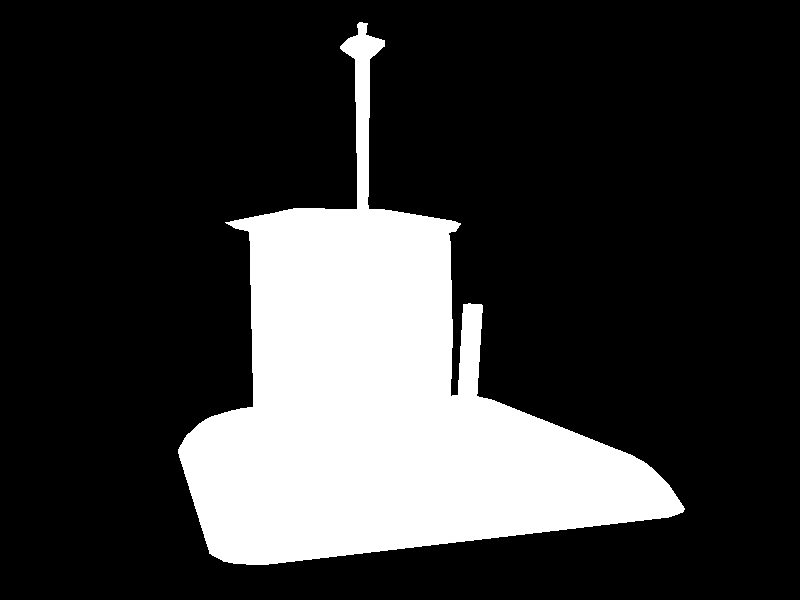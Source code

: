// untitled_export.pov: Exported from Wings 3D 2.2.4 

#include "rad_def.inc"

global_settings{
	 assumed_gamma 2.200000
	 max_trace_level 5
	 ambient_light rgb <0.000000, 0.000000, 0.000000>
}
background { rgb <0.000000, 0.000000, 0.000000> }
#declare camera_location = <-1.296514, 0.285723, -3.874872>;
camera{
	 perspective
	 location camera_location
	 right (702 / 619) * x
	 up y
	 angle 50.323987
	 sky <0.022134, 0.997564, 0.066152>
	 look_at <0.000000, 0.000000, 0.000000>
}
#declare wl_0_point3 = light_source {
	 <-1.480676, 1.800000, -0.784028>
	 color rgb <1.000000, 1.000000, 1.000000>
	 fade_distance 1.000000
	 fade_power 0.000000
	 media_interaction on
	 media_attenuation off
}
#declare wm_default = texture{
	 pigment{
		 color rgbf <0.833333, 0.742857, 0.644444, 0.000000>
	 }
	 finish {
		 ambient rgb <0.000000, 0.000000, 0.000000>
		 diffuse 0.700000
		 brilliance 1.000000
		 metallic 0.000000
		 specular 0.173333
		 roughness 0.800010
	 }
}
#declare wm_Cube1_auv = texture{
	 pigment{
		 color rgbf <1.000000, 1.000000, 1.000000, 0.000000>
	 }
	 finish {
		 ambient rgb <0.000000, 0.000000, 0.000000>
		 diffuse 0.700000
		 brilliance 1.000000
		 metallic 0.000000
		 specular 0.403973
		 roughness 0.800010
	 }
}
#declare wo_0_Cube1 = mesh2{
	 vertex_vectors { 363, <1.000000, -1.000000, -0.829179>, <0.961596, -1.000000, -0.921896>, <0.829179, -1.000000, -1.000000>, <0.921896, -1.000000, -0.961596>, <1.000000, -1.000000, 0.829179>, <0.961596, -1.000000, 0.921896>, <0.921896, -1.000000, 0.961596>, <0.829179, -1.000000, 1.000000>, <-0.829179, -1.000000, -1.000000>, <-0.921896, -1.000000, -0.961596>, 
			<-1.000000, -1.000000, -0.829179>, <-0.961596, -1.000000, -0.921896>, <-1.000000, -1.000000, 0.829179>, <-0.961596, -1.000000, 0.921896>, <-0.829179, -1.000000, 1.000000>, <-0.921896, -1.000000, 0.961596>, <0.777089, -0.895334, -0.957833>, <-0.777089, -0.895334, -0.957833>, <-0.872656, -0.891413, -0.917831>, <-0.917831, -0.891413, -0.872656>, <0.917831, -0.891413, -0.872656>, 
			<0.872656, -0.891413, -0.917831>, <0.872656, -0.891413, 0.917831>, <0.917831, -0.891413, 0.872656>, <-0.957833, -0.895334, -0.777089>, <-0.957833, -0.895334, 0.777089>, <-0.777089, -0.895334, 0.957833>, <0.777089, -0.895334, 0.957833>, <-0.917831, -0.891413, 0.872656>, <-0.872656, -0.891413, 0.917831>, <0.957833, -0.895334, 0.777089>, <0.957833, -0.895334, -0.777089>, 
			<0.723179, -0.736889, -0.723179>, <0.723179, -0.736889, 0.723179>, <-0.723179, -0.736889, 0.723179>, <-0.723179, -0.736889, -0.723179>, <0.892526, -0.814564, 0.747898>, <0.822503, -0.767282, 0.732292>, <0.822503, -0.767282, -0.732292>, <0.892526, -0.814564, -0.747898>, <-0.822503, -0.767282, 0.732292>, <-0.892526, -0.814564, 0.747898>, <-0.892526, -0.814564, -0.747898>, 
			<-0.822503, -0.767282, -0.732292>, <0.845080, -0.811530, -0.845080>, <-0.732292, -0.767282, -0.822503>, <-0.747898, -0.814564, -0.892526>, <0.747898, -0.814564, -0.892526>, <0.732292, -0.767282, -0.822503>, <-0.845080, -0.811530, 0.845080>, <0.845080, -0.811530, 0.845080>, <-0.747898, -0.814564, 0.892526>, <-0.732292, -0.767282, 0.822503>, <0.732292, -0.767282, 0.822503>, 
			<0.747898, -0.814564, 0.892526>, <-0.845080, -0.811530, -0.845080>, <-0.259320, 1.404864, -0.345978>, <-0.259320, 1.404864, -0.309382>, <-0.295916, 1.404864, -0.309382>, <-0.295916, 1.404864, -0.345978>, <-0.290791, 1.348430, -0.340853>, <-0.290791, 1.348430, -0.314507>, <-0.264444, 1.348430, -0.314507>, <-0.264444, 1.348430, -0.340853>, <-0.014380, -0.700480, -0.566473>, 
			<0.009652, -0.701666, -0.595227>, <-0.038825, -0.700480, -0.590917>, <-0.038825, -0.700480, -0.064443>, <0.002318, -0.701304, -0.046610>, <-0.014380, -0.700480, -0.088887>, <-0.540855, -0.700480, -0.088887>, <-0.546362, -0.701580, -0.040652>, <-0.516411, -0.700480, -0.064443>, <-0.516411, -0.700480, -0.590917>, <-0.540855, -0.700480, -0.566473>, <-0.560388, -0.704381, -0.605087>, 
			<-0.085083, -0.739286, -0.495770>, <-0.109527, -0.739286, -0.520215>, <-0.085083, -0.739286, -0.159590>, <-0.109527, -0.739286, -0.135145>, <-0.445708, -0.739286, -0.135145>, <-0.470152, -0.739286, -0.159590>, <-0.470152, -0.739286, -0.495770>, <-0.445708, -0.739286, -0.520215>, <-0.157575, -0.755093, -0.423279>, <-0.182019, -0.755093, -0.447723>, <-0.182019, -0.755093, -0.207637>, 
			<-0.157575, -0.755093, -0.232081>, <-0.397661, -0.755093, -0.232081>, <-0.373217, -0.755093, -0.207637>, <-0.373217, -0.755093, -0.447723>, <-0.397661, -0.755093, -0.423279>, <-0.104996, -0.634034, -0.475858>, <-0.129440, -0.634034, -0.500302>, <-0.129440, -0.634034, -0.155058>, <-0.104996, -0.634034, -0.179502>, <-0.450240, -0.634034, -0.179502>, <-0.425795, -0.634034, -0.155058>, 
			<-0.425795, -0.634034, -0.500302>, <-0.450240, -0.634034, -0.475858>, <-0.354624, 1.309804, -0.404686>, <-0.354624, 1.309804, -0.250674>, <-0.200611, 1.309804, -0.250674>, <-0.200611, 1.309804, -0.404686>, <-0.285301, 1.231467, -0.359808>, <-0.309746, 1.231467, -0.335364>, <-0.309746, 1.231467, -0.319996>, <-0.285301, 1.231467, -0.295552>, <-0.269934, 1.231467, -0.295552>, 
			<-0.245490, 1.231467, -0.319996>, <-0.245490, 1.231467, -0.335364>, <-0.269934, 1.231467, -0.359808>, <-0.355548, -0.558713, -0.430055>, <-0.379993, -0.558713, -0.405611>, <-0.379993, -0.558713, -0.249749>, <-0.355548, -0.558713, -0.225305>, <-0.199687, -0.558713, -0.225305>, <-0.175243, -0.558713, -0.249749>, <-0.175243, -0.558713, -0.405611>, <-0.199687, -0.558713, -0.430055>, 
			<-0.243723, -0.426389, -0.337130>, <-0.268167, -0.426389, -0.361575>, <-0.243723, -0.426389, -0.318230>, <-0.268167, -0.426389, -0.293785>, <-0.287068, -0.426389, -0.293785>, <-0.311512, -0.426389, -0.318230>, <-0.311512, -0.426389, -0.337130>, <-0.287068, -0.426389, -0.361575>, <-0.304473, -0.311986, -0.378979>, <-0.328917, -0.311986, -0.354535>, <-0.328917, -0.311986, -0.300825>, 
			<-0.304473, -0.311986, -0.276381>, <-0.250762, -0.311986, -0.276381>, <-0.226318, -0.311986, -0.300825>, <-0.250762, -0.311986, -0.378979>, <-0.226318, -0.311986, -0.354535>, <-0.253174, 0.516388, -0.327680>, <-0.277618, 0.516388, -0.352124>, <-0.277618, 0.516388, -0.303236>, <-0.302062, 0.516388, -0.327680>, <-0.334778, 1.287418, -0.409285>, <-0.359222, 1.287418, -0.384841>, 
			<-0.359222, 1.287418, -0.270519>, <-0.334778, 1.287418, -0.246075>, <-0.220457, 1.287418, -0.246075>, <-0.196013, 1.287418, -0.270519>, <-0.196013, 1.287418, -0.384841>, <-0.220457, 1.287418, -0.409285>, <-0.501906, -0.680251, -0.011570>, <-0.499082, -0.680147, -0.013813>, <-0.049129, -0.680147, -0.013813>, <-0.026892, -0.680593, -0.004175>, <0.608778, -0.711972, 0.674641>, 
			<-0.660755, -0.711972, 0.674641>, <-0.468701, -0.681219, 0.009371>, <-0.486139, -0.681859, 0.023221>, <-0.056825, -0.681859, 0.023221>, <-0.048709, -0.682022, 0.026739>, <0.523332, -0.710260, 0.637607>, <-0.614129, -0.710260, 0.637607>, <-0.468701, 0.424058, 0.060464>, <-0.486139, 0.423418, 0.074314>, <-0.056825, 0.423418, 0.074314>, <-0.048709, 0.423256, 0.077832>, 
			<-0.573900, 0.484851, -0.019333>, <-0.597964, 0.483967, -0.000219>, <-0.005511, 0.483967, -0.000219>, <0.005690, 0.483743, 0.004635>, <-0.372184, 0.493465, 0.139462>, <-0.383542, 0.493048, 0.148484>, <-0.103904, 0.493048, 0.148484>, <-0.098618, 0.492942, 0.150775>, <0.273986, 0.474549, 0.548670>, <-0.466910, 0.474549, 0.548670>, <0.445982, -0.307159, 0.571682>, 
			<0.268539, -0.298400, 0.382195>, <0.027056, -0.623334, 0.154761>, <0.453412, -0.644381, 0.610056>, <0.210978, -0.213152, 0.324908>, <-0.026364, -0.532515, 0.101374>, <-0.444259, -0.349925, 0.031508>, <-0.373851, -0.349925, 0.031508>, <-0.373851, 0.396829, 0.066028>, <-0.444259, 0.396829, 0.066028>, <-0.439330, -0.299008, 0.063253>, <-0.378780, -0.299008, 0.063253>, 
			<-0.378780, 0.343201, 0.092940>, <-0.439330, 0.343201, 0.092940>, <-0.391634, -0.392293, 0.063176>, <-0.407607, -0.392293, 0.063176>, <-0.439002, -0.641124, 0.056964>, <-0.153979, -0.641124, 0.056964>, <-0.333024, -0.334834, 0.065873>, <-0.099107, -0.579751, 0.059759>, <0.226390, 0.326748, 0.352834>, <-0.030919, 0.367252, 0.129162>, <-0.026364, -0.109755, 0.120916>, 
			<0.210978, 0.030740, 0.336183>, <0.015004, -0.043891, 0.158114>, <0.181121, 0.054441, 0.308780>, <-0.010304, 0.301053, 0.151798>, <-0.010304, -0.021604, 0.136882>, <0.020761, 0.003034, 0.163111>, <0.168282, 0.090359, 0.296911>, <0.168282, 0.261950, 0.304843>, <0.020761, 0.285801, 0.176183>, <0.197133, 0.087498, 0.324392>, <0.197133, 0.270073, 0.332832>, 
			<0.176930, 0.300317, 0.316459>, <0.011815, 0.327013, 0.172455>, <0.275582, -0.264357, 0.356649>, <0.263870, -0.261423, 0.321133>, <0.250485, -0.227439, 0.331855>, <0.513908, -0.282526, 0.588934>, <0.488488, -0.270957, 0.580246>, <0.517136, 0.372707, 0.642673>, <0.255614, 0.349897, 0.359531>, <0.256383, 0.373928, 0.343917>, <0.285505, 0.262207, 0.392897>, 
			<0.285505, -0.133705, 0.374595>, <0.309112, -0.210127, 0.386234>, <0.467510, -0.217946, 0.555383>, <0.444062, -0.182644, 0.552106>, <0.312442, -0.176147, 0.411553>, <0.481058, -0.143358, 0.583422>, <0.481058, 0.252554, 0.601723>, <0.312494, -0.113642, 0.432064>, <0.426502, -0.119269, 0.553810>, <0.426502, 0.231300, 0.570015>, <0.312494, 0.236928, 0.448269>, 
			<0.467510, 0.329411, 0.580686>, <0.309112, 0.337230, 0.411536>, <0.312442, 0.301059, 0.433612>, <0.444062, 0.294562, 0.574165>, <-0.346057, 0.369806, 0.087699>, <-0.086457, 0.390714, 0.095101>, <-0.099107, -0.122302, 0.080905>, <-0.333024, -0.009652, 0.080905>, <-0.302269, 0.017060, 0.072639>, <-0.137235, -0.062417, 0.072639>, <-0.145318, -0.043580, 0.065983>, 
			<-0.293860, 0.027955, 0.065983>, <-0.280478, 0.065315, 0.057822>, <-0.150422, 0.002683, 0.057822>, <-0.150422, 0.297986, 0.071472>, <-0.280478, 0.287078, 0.068073>, <-0.317161, 0.298307, 0.081635>, <-0.317161, 0.060513, 0.070642>, <-0.114355, -0.025350, 0.071188>, <-0.114355, 0.313214, 0.086839>, <-0.133508, 0.355658, 0.092814>, <-0.299630, 0.341726, 0.088472>, 
			<-0.289466, 0.325411, 0.079064>, <-0.143278, 0.337672, 0.082885>, <-0.046464, 0.511806, 0.078790>, <-0.054708, 0.511971, 0.075217>, <-0.490753, 0.511971, 0.075217>, <-0.473042, 0.512621, 0.061149>, <0.577221, 0.476126, 0.719884>, <0.583254, 0.411221, 0.712868>, <0.568769, 0.455947, 0.605934>, <0.523332, 0.391665, 0.688545>, <0.522928, 0.393564, 0.685702>, 
			<0.521039, 0.395130, 0.686252>, <-0.613374, 0.395168, 0.685434>, <-0.614129, 0.391665, 0.688545>, <-0.619995, 0.483276, 0.695970>, <-0.618355, 0.482991, 0.696891>, <0.532254, 0.483238, 0.696788>, <0.531642, 0.483029, 0.697558>, <0.579324, 0.406819, 0.718222>, <-0.742085, 0.451265, 0.707208>, <-0.677081, 0.415204, 0.746703>, <-0.675199, 0.469484, 0.747178>, 
			<0.561834, 0.425312, 0.774294>, <0.561243, 0.460562, 0.773245>, <-0.666171, 0.460419, 0.774763>, <-0.666881, 0.425584, 0.775967>, <-0.676558, 0.418040, 0.750934>, <-0.735846, 0.450079, 0.717435>, <-0.674824, 0.466200, 0.751355>, <-0.661096, 0.426468, 0.778334>, <-0.660478, 0.459638, 0.777254>, <0.523116, 0.453417, 0.801327>, <0.523276, 0.433887, 0.802032>, 
			<0.529343, 0.433342, 0.800133>, <0.529175, 0.453869, 0.799401>, <0.557496, 0.459284, 0.778449>, <0.558029, 0.426854, 0.779410>, <0.525339, 0.457599, 0.798008>, <-0.661507, 0.463837, 0.773869>, <-0.670797, 0.469463, 0.752097>, <-0.619364, 0.482285, 0.702485>, <0.533632, 0.482285, 0.702485>, <0.571390, 0.476728, 0.723989>, <0.557200, 0.463690, 0.774437>, 
			<-0.662275, 0.422105, 0.775222>, <0.525563, 0.429545, 0.798989>, <0.557879, 0.422237, 0.775644>, <0.573750, 0.405424, 0.721940>, <0.522385, 0.396020, 0.691902>, <-0.612703, 0.396020, 0.691902>, <-0.672852, 0.414671, 0.751478>, <0.539471, -0.696745, -0.529513>, <0.539471, -0.696745, 0.364337>, <0.093979, -0.674753, -0.111393>, <0.083659, -0.674244, -0.137520>, 
			<0.083659, -0.674244, -0.432669>, <0.098511, -0.674977, -0.450438>, <0.210478, -0.699712, -0.199677>, <0.210478, -0.699712, -0.261658>, <0.244351, -0.013521, -0.199677>, <0.244351, -0.013521, -0.261658>, <0.349913, -0.702996, -0.328379>, <0.335099, -0.703484, -0.037468>, <0.210858, -0.699731, -0.198715>, <0.208713, -0.698989, -0.191447>, <0.211044, -0.699314, -0.269495>, 
			<0.244731, -0.013540, -0.198715>, <0.307993, -0.704378, -0.222764>, <0.247798, -0.701410, -0.273073>, <0.265439, -0.702334, -0.136812>, <0.307333, -0.704400, -0.153309>, <0.276015, -0.015084, -0.265565>, <0.335212, -0.018006, -0.215969>, <0.335212, -0.018006, -0.161349>, <0.297804, -0.016159, -0.146537>, <0.238976, -0.696247, -0.269898>, <0.272369, -0.019776, -0.269898>, 
			<0.252014, -0.018771, -0.266248>, <0.218620, -0.695242, -0.266248>, <0.292955, -0.020792, -0.144345>, <0.259562, -0.697263, -0.144345>, <0.216209, -0.695123, -0.190641>, <0.249602, -0.018652, -0.190641>, <0.335312, -0.022883, -0.156251>, <0.301919, -0.699354, -0.156251>, <0.267405, -0.697651, -0.142585>, <0.300799, -0.021179, -0.142585>, <0.339170, -0.022376, -0.213747>, 
			<0.306592, -0.700052, -0.214304>, <0.306526, -0.700049, -0.161968>, <0.305847, -0.699548, -0.162035>, <0.339240, -0.023077, -0.162035>, <0.339142, -0.022345, -0.162674>, <0.279864, -0.020146, -0.267903>, <0.280184, -0.019464, -0.267337>, <0.246470, -0.696617, -0.267903>, <0.247532, -0.697359, -0.268426>, <0.303463, -0.700103, -0.221564>, <0.335977, -0.022218, -0.220592>, 
			<0.281635, -0.021287, -0.266957>, <0.248346, -0.695655, -0.266957>, <0.301956, -0.698302, -0.222041>, <0.335246, -0.023934, -0.222041>, <0.339780, -0.024158, -0.212323>, <0.306490, -0.698526, -0.212323>, <0.306490, -0.698526, -0.163959>, <0.339780, -0.024158, -0.163959>, <0.339335, -0.024136, -0.214330>, <0.336498, -0.023996, -0.220411>, <0.303208, -0.698364, -0.220411>, 
			<0.306045, -0.698504, -0.214330>}
	 //#local average_center = <-0.034651, -0.138166, 0.041882>;
	 normal_vectors { 363, <-0.825444, 0.542592, 0.155682>, <-0.717357, 0.508125, 0.476663>, <-0.092687, 0.871508, 0.481542>, <-0.527540, -0.283420, 0.800859>, <-0.385340, 0.919789, -0.074170>, <-0.800859, -0.283420, -0.527540>, <-0.476663, 0.508125, -0.717357>, <-0.184731, 0.080722, -0.979468>, <0.174187, 0.341601, 0.923562>, <0.553432, 0.001658, 0.832892>, 
			<0.481542, 0.871508, 0.092687>, <0.835101, -0.000743, 0.550096>, <0.825444, 0.542592, -0.155682>, <0.717357, 0.508125, -0.476663>, <0.092687, 0.871508, -0.481542>, <0.527540, -0.283420, -0.800859>, <-0.156186, -0.554566, 0.817351>, <0.149713, -0.549529, 0.821951>, <0.430544, -0.586029, 0.686442>, <0.669386, -0.601415, 0.436145>, <-0.686442, -0.586029, 0.430544>, 
			<-0.436145, -0.601415, 0.669386>, <-0.430544, -0.586029, -0.686442>, <-0.669386, -0.601415, -0.436145>, <0.817351, -0.554566, 0.156186>, <0.821951, -0.549529, -0.149713>, <0.156186, -0.554566, -0.817351>, <-0.149713, -0.549529, -0.821951>, <0.686442, -0.586029, -0.430544>, <0.436145, -0.601415, -0.669386>, <-0.817351, -0.554566, -0.156186>, <-0.821951, -0.549529, 0.149713>, 
			<-0.133148, -0.974218, 0.182126>, <-0.133638, -0.978629, -0.156290>, <0.198121, -0.966254, -0.164627>, <0.138029, -0.980933, 0.136818>, <-0.628980, -0.769746, -0.108976>, <-0.412012, -0.900990, -0.135879>, <-0.419209, -0.903368, 0.090502>, <-0.675125, -0.725536, 0.133430>, <0.375326, -0.917385, -0.132419>, <0.660080, -0.742438, -0.114370>, <0.644638, -0.752220, 0.136406>, 
			<0.421277, -0.897182, 0.132628>, <-0.392753, -0.802855, 0.448519>, <0.113635, -0.907879, 0.403537>, <0.133430, -0.725536, 0.675125>, <-0.108976, -0.769746, 0.628980>, <-0.135879, -0.900990, 0.412012>, <0.409405, -0.780118, -0.473079>, <-0.448519, -0.802855, -0.392753>, <0.136406, -0.752220, -0.644638>, <0.113635, -0.907879, -0.403537>, <-0.135879, -0.900990, -0.412012>, 
			<-0.114370, -0.742438, -0.660080>, <0.473079, -0.780118, 0.409405>, <-0.611245, -0.502752, 0.611245>, <-0.611245, -0.502752, -0.611245>, <0.611245, -0.502752, -0.611245>, <0.611245, -0.502752, 0.611245>, <0.556660, -0.489101, 0.671498>, <0.469000, -0.748384, -0.469000>, <-0.671498, -0.489101, -0.556660>, <-0.575234, -0.581559, 0.575234>, <0.244266, -0.969200, -0.031382>, 
			<0.012186, -0.984672, 0.173989>, <0.049173, -0.998040, -0.038709>, <0.018977, -0.944817, 0.327050>, <-0.025506, -0.997992, 0.057982>, <0.240905, -0.970533, 0.005553>, <-0.158917, -0.984551, 0.073515>, <0.250289, -0.966200, 0.061743>, <0.048252, -0.957690, 0.283728>, <-0.067255, -0.988901, -0.132483>, <-0.058304, -0.997514, -0.039571>, <0.088401, -0.989788, 0.111824>, 
			<0.268715, -0.958781, -0.092365>, <0.092365, -0.958781, -0.268715>, <0.268715, -0.958781, 0.092365>, <0.092365, -0.958781, 0.268715>, <-0.092365, -0.958781, 0.268715>, <-0.268715, -0.958781, 0.092365>, <-0.268715, -0.958781, -0.092365>, <-0.092365, -0.958781, -0.268715>, <-0.720194, -0.626890, 0.297204>, <-0.297204, -0.626890, 0.720194>, <-0.297204, -0.626890, -0.720194>, 
			<-0.720194, -0.626890, -0.297204>, <0.720194, -0.626890, -0.297204>, <0.297204, -0.626890, -0.720194>, <0.297204, -0.626890, 0.720194>, <0.720194, -0.626890, 0.297204>, <-0.916276, -0.190611, 0.352287>, <-0.352287, -0.190611, 0.916276>, <-0.352287, -0.190611, -0.916276>, <-0.916276, -0.190611, -0.352287>, <0.916276, -0.190611, -0.352287>, <0.352287, -0.190611, -0.916276>, 
			<0.352287, -0.190611, 0.916276>, <0.916276, -0.190611, 0.352287>, <0.538911, -0.556047, 0.632761>, <0.738288, -0.445931, -0.506040>, <-0.424903, -0.544757, -0.722978>, <-0.630997, -0.624106, 0.460798>, <0.378450, 0.482363, 0.790001>, <0.840881, 0.426400, 0.333321>, <0.790001, 0.482363, -0.378450>, <0.333321, 0.426400, -0.840881>, <-0.378451, 0.482363, -0.790001>, 
			<-0.840881, 0.426400, -0.333320>, <-0.790001, 0.482363, 0.378450>, <-0.333321, 0.426400, 0.840881>, <0.264402, -0.670168, 0.693517>, <0.693517, -0.670168, 0.264402>, <0.693517, -0.670168, -0.264402>, <0.264402, -0.670168, -0.693517>, <-0.264402, -0.670168, -0.693517>, <-0.693517, -0.670168, -0.264402>, <-0.693517, -0.670168, 0.264402>, <-0.264402, -0.670168, 0.693517>, 
			<-0.909127, -0.199712, 0.365517>, <-0.365517, -0.199712, 0.909127>, <-0.909127, -0.199712, -0.365517>, <-0.365517, -0.199712, -0.909127>, <0.365517, -0.199712, -0.909127>, <0.909127, -0.199712, -0.365517>, <0.909127, -0.199712, 0.365517>, <0.365517, -0.199712, 0.909127>, <0.433983, 0.092762, 0.896133>, <0.921602, 0.076908, 0.380441>, <0.896133, 0.092762, -0.433983>, 
			<0.380441, 0.076908, -0.921602>, <-0.433983, 0.092762, -0.896133>, <-0.921602, 0.076908, -0.380441>, <-0.380441, 0.076908, 0.921602>, <-0.896133, 0.092762, 0.433983>, <-0.975138, -0.017734, -0.220888>, <-0.220888, -0.017734, 0.975138>, <0.220888, -0.017734, -0.975138>, <0.975138, -0.017734, 0.220888>, <0.313295, 0.486832, 0.815378>, <0.834192, 0.489091, 0.254781>, 
			<0.815378, 0.486832, -0.313295>, <0.254781, 0.489091, -0.834192>, <-0.313295, 0.486832, -0.815378>, <-0.834192, 0.489091, -0.254781>, <-0.815378, 0.486832, 0.313295>, <-0.254781, 0.489091, 0.834192>, <0.235437, -0.960895, 0.145777>, <0.044163, -0.987390, 0.152023>, <-0.042312, -0.986461, 0.158441>, <-0.119945, -0.984906, 0.124793>, <-0.079076, -0.993631, -0.080278>, 
			<0.104935, -0.986063, -0.129110>, <0.425334, -0.572560, -0.700904>, <-0.416247, -0.617939, 0.667001>, <0.038477, -0.574360, 0.817698>, <-0.708693, -0.431099, 0.558487>, <-0.482168, -0.875859, 0.019639>, <0.413585, -0.832906, -0.367715>, <0.885123, 0.424082, -0.191602>, <-0.427060, -0.260625, 0.865849>, <0.067749, 0.350727, 0.934024>, <-0.623337, 0.369605, 0.689088>, 
			<-0.154746, 0.099733, -0.982907>, <-0.639814, -0.133933, 0.756770>, <-0.189178, -0.159319, 0.968932>, <-0.572564, -0.146069, 0.806743>, <0.024458, 0.977888, 0.207696>, <0.077226, -0.984958, -0.154573>, <0.027894, -0.980977, -0.192112>, <0.049345, -0.992026, -0.115976>, <0.076721, -0.992324, -0.096989>, <-0.064800, -0.997543, -0.026640>, <-0.565283, 0.255406, 0.784361>, 
			<-0.785501, 0.375514, 0.491912>, <-0.814344, 0.008585, 0.580319>, <-0.520315, -0.049425, 0.852543>, <-0.436982, -0.186796, 0.879860>, <-0.600560, -0.227077, 0.766657>, <-0.371063, 0.019205, 0.928409>, <-0.061545, -0.013117, 0.998018>, <0.097642, 0.122994, 0.987592>, <-0.263679, 0.031441, 0.964098>, <-0.425813, -0.251673, 0.869105>, <0.425813, -0.251673, 0.869105>, 
			<0.425813, 0.170420, 0.888617>, <-0.425813, 0.170420, 0.888617>, <0.159091, 0.348919, 0.923550>, <-0.224459, 0.230994, 0.946710>, <-0.227391, -0.224232, 0.947636>, <0.170922, -0.097624, 0.980436>, <-0.343095, -0.224499, 0.912078>, <0.043654, -0.208869, 0.976969>, <-0.558098, 0.151431, 0.815840>, <-0.719312, 0.188109, 0.668734>, <-0.775676, -0.018062, 0.630873>, 
			<-0.481532, -0.027708, 0.875990>, <-0.663289, -0.001510, 0.748362>, <-0.678629, -0.001364, 0.734480>, <-0.667344, -0.026796, 0.744268>, <-0.629563, -0.025999, 0.776514>, <-0.651521, -0.017329, 0.758433>, <-0.677125, -0.019441, 0.735611>, <-0.674934, -0.052406, 0.736015>, <-0.648443, -0.051832, 0.759496>, <-0.650406, -0.020596, 0.759307>, <-0.638948, -0.028561, 0.768719>, 
			<-0.652697, -0.007980, 0.757577>, <-0.657650, 0.034050, 0.752553>, <-0.781235, 0.193052, 0.593635>, <-0.747888, -0.061531, 0.660967>, <-0.564206, -0.154629, 0.811025>, <-0.585183, 0.053870, 0.809110>, <-0.464029, 0.285886, 0.838419>, <-0.819286, -0.215338, 0.531413>, <-0.562294, 0.126600, 0.817189>, <-0.669353, 0.086771, 0.737860>, <-0.838814, 0.055319, 0.541601>, 
			<-0.834479, -0.079731, 0.545241>, <-0.747773, -0.122783, 0.652502>, <-0.626858, -0.102334, 0.772383>, <-0.607437, -0.256936, 0.751668>, <-0.770040, -0.267971, 0.578990>, <-0.512012, -0.126194, 0.849658>, <-0.547556, 0.013303, 0.836663>, <-0.816787, -0.106238, 0.567073>, <-0.637890, -0.107955, 0.762523>, <-0.624534, 0.043978, 0.779758>, <-0.807499, 0.045520, 0.588110>, 
			<-0.685443, 0.099168, 0.721341>, <-0.729742, 0.197456, 0.654590>, <-0.801515, 0.196075, 0.564915>, <-0.640749, 0.207031, 0.739310>, <-0.039414, 0.125788, 0.991274>, <0.069049, 0.080472, 0.994362>, <0.105188, 0.023948, 0.994164>, <-0.181709, 0.023907, 0.983062>, <0.200905, 0.250875, 0.946942>, <-0.018848, 0.228122, 0.973450>, <0.005842, 0.259242, 0.965795>, 
			<0.264675, 0.220141, 0.938874>, <0.162568, 0.040392, 0.985870>, <-0.142106, 0.060281, 0.988014>, <-0.161481, -0.137400, 0.977264>, <0.151609, -0.144621, 0.977803>, <0.224543, -0.125790, 0.966311>, <0.321457, 0.051258, 0.945536>, <-0.348559, 0.054763, 0.935686>, <-0.330002, -0.123993, 0.935801>, <-0.058239, -0.247263, 0.967197>, <0.069003, -0.235551, 0.969409>, 
			<0.115425, -0.343330, 0.932095>, <-0.167418, -0.324009, 0.931123>, <-0.047692, -0.998629, 0.021598>, <-0.016962, -0.998999, 0.041403>, <-0.563096, 0.437278, 0.701221>, <0.089876, -0.993851, -0.064669>, <-0.715905, -0.651697, -0.250541>, <-0.851684, 0.514859, 0.097751>, <-0.834314, -0.133301, 0.534930>, <-0.938871, 0.101512, -0.328962>, <-0.843596, -0.485684, 0.229033>, 
			<-0.782662, 0.103167, 0.613837>, <0.671091, 0.740111, 0.043272>, <0.777657, 0.203601, -0.594807>, <0.043671, -0.996477, -0.071601>, <-0.055470, -0.995892, -0.071564>, <-0.038022, -0.998061, -0.049290>, <0.037785, -0.995583, -0.085947>, <-0.629877, 0.739057, -0.238853>, <0.958367, -0.070568, -0.276684>, <0.506687, 0.826147, -0.246473>, <0.338370, -0.895480, -0.289173>, 
			<-0.848773, 0.186723, -0.494691>, <-0.800595, -0.343634, -0.490881>, <0.694943, -0.331811, -0.637931>, <0.563717, 0.264705, -0.782403>, <0.731295, 0.453890, -0.509109>, <0.704923, -0.031257, -0.708595>, <0.630721, -0.556569, -0.540761>, <0.178811, 0.271910, -0.945564>, <0.168603, -0.298301, -0.939462>, <-0.128695, -0.324739, -0.937007>, <-0.114970, 0.226089, -0.967298>, 
			<-0.436302, 0.275962, -0.856438>, <-0.376985, -0.269156, -0.886249>, <-0.630819, -0.298718, -0.716125>, <-0.633946, 0.277177, -0.722001>, <-0.125936, -0.793550, -0.595331>, <0.249622, -0.819747, -0.515465>, <0.357591, -0.862795, -0.357371>, <0.017054, -0.983284, -0.181281>, <-0.015768, -0.983201, -0.181842>, <-0.150487, -0.967138, -0.204933>, <-0.341936, -0.833308, -0.434370>, 
			<0.217966, 0.763474, -0.607946>, <-0.105253, 0.804976, -0.583897>, <-0.374665, 0.767491, -0.520176>, <-0.231572, 0.947753, -0.219407>, <-0.321856, 0.862061, -0.391483>, <0.237025, 0.884749, -0.401295>, <0.349245, 0.881294, -0.318353>, <-0.045926, -0.998753, 0.019574>, <-0.078954, -0.996691, -0.019324>, <0.014193, -0.999372, -0.032479>, <-0.042341, -0.999072, 0.007847>, 
			<-0.002661, -0.999996, 0.000622>, <-0.018997, -0.999163, 0.036222>, <0.715650, -0.682302, -0.149358>, <0.538202, -0.734383, 0.413546>, <0.652377, -0.746456, -0.131177>, <0.724958, -0.495013, 0.478956>, <-0.010232, -0.999332, -0.035077>, <-0.039074, -0.998683, 0.033245>, <0.527089, -0.833200, -0.167197>, <0.081829, -0.996427, -0.020897>, <0.061905, -0.963079, 0.262004>, 
			<0.656784, -0.620260, -0.428851>, <-0.595180, -0.771301, 0.225513>, <-0.152402, -0.921687, 0.356745>, <0.106435, -0.917360, -0.383566>, <-0.347922, -0.896251, -0.275109>, <-0.178599, -0.837575, 0.516305>, <-0.457874, -0.877740, 0.141152>, <-0.504924, -0.803261, -0.315948>, <-0.012588, -0.869892, -0.493081>, <-0.058144, -0.363158, 0.929912>, <-0.062746, -0.342711, 0.937343>, 
			<0.271082, -0.246647, 0.930419>, <0.381611, -0.500301, 0.777220>, <0.495913, -0.272706, -0.824440>, <0.491809, -0.283504, -0.823255>, <0.769457, -0.318505, -0.553617>, <0.759741, -0.154762, -0.631540>, <-0.566139, -0.366849, -0.738180>, <-0.645419, -0.408510, -0.645410>, <-0.127590, -0.349911, -0.928053>, <-0.079379, -0.342539, -0.936144>, <-0.896454, -0.394613, 0.201619>, 
			<-0.929797, -0.317943, 0.185446>, <-0.827117, -0.514724, -0.225691>, <-0.782366, -0.390755, -0.484988>, <-0.910044, -0.100115, -0.402240>, <-0.859537, -0.485283, -0.160301>, <-0.376193, -0.203300, 0.903962>, <-0.499112, -0.488600, 0.715652>, <-0.269243, -0.366542, 0.890593>, <-0.401333, -0.612191, 0.681289>, <-0.681643, -0.530132, 0.504304>, <-0.720752, -0.413728, 0.556189>, 
			<-0.607358, -0.156515, 0.778857>, <-0.477313, -0.187673, 0.858459>, <-0.689039, -0.172106, 0.703992>, <-0.737374, -0.081302, 0.670574>, <-0.990824, -0.113828, 0.072872>, <-0.990387, -0.049632, 0.129114>, <-0.980601, -0.093021, -0.172539>, <-0.986447, -0.122627, -0.109020>, <-0.940585, -0.059497, 0.334305>, <-0.853061, -0.076884, 0.516117>, <-0.857359, -0.141086, 0.495005>, 
			<-0.938757, -0.135479, 0.316829>}
	 uv_vectors { 700, <0.000000, 0.421590>, <0.000000, 0.754687>, <0.000000, 0.799930>, <0.000000, 0.940774>, <0.000000, 0.022537>, <0.004519, 0.944363>, <0.004672, 0.022385>, <0.007441, 0.796147>, <0.007441, 0.750904>, <0.007509, 0.731251>, 
			<0.007509, 0.403645>, <0.009672, 0.000152>, <0.012257, 0.707713>, <0.012257, 0.426943>, <0.014345, 0.000000>, <0.015988, 0.739731>, <0.015989, 0.395165>, <0.016679, 0.817879>, <0.016679, 0.772637>, <0.017622, 0.036953>, <0.017922, 0.387663>, 
			<0.020283, 0.926648>, <0.021163, 0.725950>, <0.021163, 0.408697>, <0.021660, 0.383434>, <0.022387, 0.083711>, <0.023610, 0.929290>, <0.024835, 0.792488>, <0.024835, 0.747245>, <0.025400, 0.704710>, <0.025400, 0.429798>, <0.025580, 0.062356>, 
			<0.027059, 0.083559>, <0.027429, 0.239289>, <0.030253, 0.062204>, <0.030768, 0.373245>, <0.032102, 0.239137>, <0.033652, 0.373245>, <0.033800, 0.062204>, <0.033928, 0.747245>, <0.034608, 0.813434>, <0.034608, 0.768191>, <0.036605, 0.239289>, 
			<0.037140, 0.083559>, <0.038156, 0.373397>, <0.039405, 0.734861>, <0.039406, 0.399795>, <0.040092, 0.832720>, <0.040092, 0.787477>, <0.040289, 0.912872>, <0.041643, 0.083711>, <0.042334, 0.721644>, <0.042334, 0.412865>, <0.042422, 0.914566>, 
			<0.043116, 0.383434>, <0.044044, 0.702952>, <0.044044, 0.431462>, <0.046827, 0.387663>, <0.046874, 0.036953>, <0.050229, 0.000000>, <0.060292, 0.343360>, <0.060292, 0.022385>, <0.060292, 0.032065>, <0.060292, 0.376290>, <0.060323, 0.375448>, 
			<0.060392, 0.382380>, <0.060450, 0.383232>, <0.065518, 0.440534>, <0.065665, 0.377376>, <0.065697, 0.381232>, <0.066375, 0.376671>, <0.066417, 0.381940>, <0.066803, 0.377467>, <0.066833, 0.381135>, <0.067501, 0.360765>, <0.067501, 0.014661>, 
			<0.074954, 0.368217>, <0.074954, 0.007209>, <0.078527, 0.666537>, <0.078528, 0.498756>, <0.081557, 0.447483>, <0.092358, 0.375426>, <0.092358, 0.000000>, <0.114110, 0.628793>, <0.116891, 0.574188>, <0.121979, 0.608971>, <0.122103, 0.595933>, 
			<0.122242, 0.607376>, <0.122254, 0.597552>, <0.122261, 0.597923>, <0.122382, 0.597564>, <0.122829, 0.608739>, <0.123119, 0.596478>, <0.129598, 0.593910>, <0.129967, 0.592834>, <0.131070, 0.594240>, <0.133278, 0.618409>, <0.133328, 0.617531>, 
			<0.133527, 0.617431>, <0.134934, 0.617805>, <0.138755, 0.617119>, <0.139208, 0.602926>, <0.140178, 0.617734>, <0.140212, 0.604449>, <0.140284, 0.616264>, <0.140284, 0.604630>, <0.140615, 0.603084>, <0.161301, 0.651661>, <0.162152, 0.588019>, 
			<0.163561, 0.837731>, <0.164089, 0.648324>, <0.164089, 0.592923>, <0.177981, 0.678880>, <0.179358, 0.575901>, <0.182492, 0.673481>, <0.182493, 0.583835>, <0.184841, 0.567903>, <0.187081, 0.678069>, <0.187081, 0.579247>, <0.188936, 0.562102>, 
			<0.189015, 0.569711>, <0.190460, 0.562762>, <0.195765, 0.660270>, <0.195765, 0.597167>, <0.200354, 0.664858>, <0.200354, 0.592578>, <0.209373, 0.646688>, <0.209373, 0.610799>, <0.213962, 0.651276>, <0.213962, 0.606210>, <0.249852, 0.651276>, 
			<0.249852, 0.606210>, <0.254440, 0.646688>, <0.254440, 0.610799>, <0.263459, 0.664858>, <0.263459, 0.592578>, <0.267774, 0.565361>, <0.268048, 0.660270>, <0.268048, 0.597167>, <0.271047, 0.562762>, <0.273477, 0.569711>, <0.274007, 0.569291>, 
			<0.276730, 0.678069>, <0.276730, 0.579247>, <0.281319, 0.673481>, <0.281319, 0.583835>, <0.282352, 0.574783>, <0.284985, 0.680735>, <0.289021, 0.382454>, <0.289137, 0.376225>, <0.289216, 0.383263>, <0.289361, 0.375426>, <0.290091, 0.382617>, 
			<0.290225, 0.376074>, <0.290225, 0.381296>, <0.291647, 0.379540>, <0.295073, 0.447483>, <0.303826, 0.440534>, <0.305161, 0.375426>, <0.305161, 0.384464>, <0.305534, 0.375426>, <0.315544, 0.702952>, <0.315544, 0.431462>, <0.317255, 0.721644>, 
			<0.317255, 0.412865>, <0.318283, 0.386714>, <0.318283, 0.381511>, <0.318283, 0.386063>, <0.319245, 0.375426>, <0.320186, 0.734861>, <0.320186, 0.399795>, <0.320872, 0.832720>, <0.320872, 0.787477>, <0.323536, 0.387196>, <0.324191, 0.375426>, 
			<0.325153, 0.386063>, <0.325153, 0.386063>, <0.325196, 0.386063>, <0.325196, 0.386063>, <0.325667, 0.387663>, <0.325883, 0.387260>, <0.326114, 0.375426>, <0.326347, 0.813434>, <0.326347, 0.768191>, <0.329719, 0.386638>, <0.331060, 0.375426>, 
			<0.332022, 0.386063>, <0.332022, 0.386063>, <0.332984, 0.375426>, <0.334189, 0.704710>, <0.334189, 0.429798>, <0.336130, 0.792488>, <0.336130, 0.747245>, <0.337930, 0.375426>, <0.338428, 0.725950>, <0.338428, 0.408697>, <0.338892, 0.386063>, 
			<0.338892, 0.386063>, <0.339126, 0.837731>, <0.339126, 0.792488>, <0.339854, 0.375426>, <0.343606, 0.739731>, <0.343606, 0.395165>, <0.344296, 0.817879>, <0.344296, 0.772637>, <0.344799, 0.375426>, <0.345761, 0.386063>, <0.345761, 0.376901>, 
			<0.346002, 0.383441>, <0.347334, 0.707713>, <0.347334, 0.426943>, <0.350698, 0.384472>, <0.350782, 0.375426>, <0.350782, 0.382295>, <0.352086, 0.731251>, <0.352086, 0.403645>, <0.352788, 0.822183>, <0.352788, 0.776941>, <0.353544, 0.796147>, 
			<0.353544, 0.747245>, <0.353544, 0.750904>, <0.353544, 0.776156>, <0.357651, 0.381963>, <0.357651, 0.375426>, <0.357651, 0.382295>, <0.359595, 0.727274>, <0.359595, 0.409885>, <0.359595, 0.627377>, <0.359595, 0.713318>, <0.359596, 0.628616>, 
			<0.360005, 0.628380>, <0.360611, 0.375426>, <0.360849, 0.637570>, <0.362976, 0.724813>, <0.363884, 0.378028>, <0.363884, 0.380219>, <0.365039, 0.409514>, <0.365527, 0.759228>, <0.365527, 0.764173>, <0.365985, 0.375426>, <0.366985, 0.375866>, 
			<0.370472, 0.759228>, <0.370472, 0.764173>, <0.372245, 0.387663>, <0.375421, 0.424673>, <0.378135, 0.471983>, <0.379990, 0.745402>, <0.380284, 0.450843>, <0.382455, 0.747245>, <0.382455, 0.776156>, <0.382455, 0.753841>, <0.383579, 0.471611>, 
			<0.384648, 0.627377>, <0.384655, 0.726148>, <0.384655, 0.742004>, <0.385728, 0.450471>, <0.389197, 0.450471>, <0.389381, 0.747245>, <0.390092, 0.627005>, <0.391005, 0.724813>, <0.391893, 0.771943>, <0.393438, 0.471611>, <0.395526, 0.746309>, 
			<0.395526, 0.738067>, <0.397299, 0.767865>, <0.397299, 0.757781>, <0.400641, 0.742061>, <0.403048, 0.770874>, <0.403653, 0.000000>, <0.403653, 0.375426>, <0.404029, 0.424673>, <0.405878, 0.724813>, <0.407339, 0.387663>, <0.410992, 0.728807>, 
			<0.410992, 0.728807>, <0.415415, 0.747245>, <0.415415, 0.770874>, <0.416106, 0.724813>, <0.417293, 0.686098>, <0.419436, 0.409514>, <0.419436, 0.410071>, <0.421057, 0.368217>, <0.421057, 0.007209>, <0.421344, 0.742061>, <0.424028, 0.409824>, 
			<0.426458, 0.738067>, <0.426458, 0.738067>, <0.427781, 0.747245>, <0.428509, 0.360765>, <0.428509, 0.014661>, <0.429295, 0.387909>, <0.431572, 0.742061>, <0.433530, 0.750254>, <0.433530, 0.761886>, <0.433653, 0.749808>, <0.433727, 0.761025>, 
			<0.433732, 0.750772>, <0.433888, 0.387663>, <0.435718, 0.021907>, <0.435718, 0.343360>, <0.435718, 0.032065>, <0.435718, 0.382758>, <0.436809, 0.724813>, <0.437203, 0.424651>, <0.440140, 0.747245>, <0.440763, 0.747995>, <0.441613, 0.747576>, 
			<0.441923, 0.728807>, <0.441923, 0.728807>, <0.444010, 0.770665>, <0.444846, 0.770339>, <0.446784, 0.471412>, <0.447038, 0.724813>, <0.448161, 0.000000>, <0.450047, 0.450144>, <0.450731, 0.757793>, <0.450796, 0.769607>, <0.450802, 0.757973>, 
			<0.451498, 0.037009>, <0.451828, 0.626955>, <0.452275, 0.742061>, <0.453595, 0.450144>, <0.455392, 0.374202>, <0.456484, 0.373426>, <0.456739, 0.386434>, <0.456867, 0.471412>, <0.457389, 0.724813>, <0.457389, 0.738067>, <0.461451, 0.471659>, 
			<0.462286, 0.083918>, <0.462450, 0.725188>, <0.462569, 0.726126>, <0.463367, 0.063104>, <0.463477, 0.725812>, <0.465469, 0.239347>, <0.466460, 0.424651>, <0.466670, 0.062754>, <0.467063, 0.383715>, <0.467297, 0.377106>, <0.467371, 0.384351>, 
			<0.467641, 0.376578>, <0.468118, 0.383522>, <0.468333, 0.377441>, <0.469543, 0.373426>, <0.469778, 0.387663>, <0.470106, 0.062754>, <0.471054, 0.239696>, <0.471937, 0.739157>, <0.472050, 0.083918>, <0.474362, 0.387909>, <0.475690, 0.063104>, 
			<0.477635, 0.084268>, <0.479658, 0.387663>, <0.479658, 0.409824>, <0.479658, 0.595359>, <0.479831, 0.037009>, <0.482918, 0.000000>, <0.483334, 0.724813>, <0.483840, 0.595359>, <0.483840, 0.387663>, <0.489591, 0.052684>, <0.489591, 0.813082>, 
			<0.489591, 0.021907>, <0.489591, 0.397516>, <0.489591, 0.604581>, <0.489591, 0.007442>, <0.489591, 0.258757>, <0.489591, 0.108119>, <0.489769, 0.605429>, <0.490147, 0.812262>, <0.490685, 0.257990>, <0.490746, 0.812921>, <0.491190, 0.280047>, 
			<0.492598, 0.248671>, <0.493355, 0.248462>, <0.497032, 0.048902>, <0.497032, 0.003659>, <0.497770, 0.262051>, <0.498029, 0.263124>, <0.498144, 0.262979>, <0.499338, 0.244011>, <0.499960, 0.605429>, <0.501856, 0.099818>, <0.502649, 0.098916>, 
			<0.504612, 0.094703>, <0.506270, 0.070634>, <0.506270, 0.025391>, <0.513874, 0.110667>, <0.513996, 0.109488>, <0.514426, 0.000000>, <0.514426, 0.045243>, <0.516786, 0.240435>, <0.521307, 0.244011>, <0.524199, 0.066188>, <0.524199, 0.020946>, 
			<0.529683, 0.085474>, <0.529683, 0.040231>, <0.537880, 0.224971>, <0.541156, 0.227561>, <0.546515, 0.290879>, <0.596880, 0.393013>, <0.598982, 0.393925>, <0.606654, 0.379228>, <0.608202, 0.379899>, <0.611150, 0.818634>, <0.616453, 0.365632>, 
			<0.617445, 0.366062>, <0.618463, 0.224971>, <0.619985, 0.224313>, <0.620993, 0.605456>, <0.620993, 0.611171>, <0.622740, 0.606351>, <0.622788, 0.733488>, <0.627990, 0.240435>, <0.630092, 0.239527>, <0.633891, 0.606343>, <0.633939, 0.733480>, 
			<0.635659, 0.605429>, <0.635707, 0.734392>, <0.635853, 0.605429>, <0.635901, 0.734392>, <0.646598, 0.605429>, <0.646646, 0.734392>, <0.646646, 0.605438>, <0.646782, 0.606531>, <0.646782, 0.733268>, <0.646871, 0.606205>, <0.647054, 0.733596>, 
			<0.647088, 0.606529>, <0.647088, 0.733266>, <0.647922, 0.734380>, <0.648229, 0.606525>, <0.648230, 0.733262>, <0.648234, 0.606238>, <0.648339, 0.733591>, <0.648606, 0.606524>, <0.648606, 0.733261>, <0.657685, 0.606524>, <0.657685, 0.733261>, 
			<0.657926, 0.733596>, <0.658046, 0.606327>, <0.658046, 0.733460>, <0.658058, 0.606239>, <0.658175, 0.734380>, <0.659132, 0.606333>, <0.659132, 0.733466>, <0.659684, 0.732400>, <0.659684, 0.605429>, <0.666178, 0.605429>, <0.666613, 0.732754>, 
			<0.666951, 0.733686>, <0.667804, 0.367757>, <0.667942, 0.732822>, <0.669937, 0.366062>, <0.673108, 0.605783>, <0.674436, 0.605851>, <0.685590, 0.290879>, <0.686728, 0.382542>, <0.690053, 0.379899>, <0.702839, 0.605429>, <0.703107, 0.397516>, 
			<0.703107, 0.604581>, <0.703107, 0.546346>, <0.703107, 0.688803>, <0.703107, 0.693943>, <0.704028, 0.693730>, <0.704174, 0.694798>, <0.705675, 0.397516>, <0.705976, 0.542309>, <0.707408, 0.694623>, <0.707791, 0.689826>, <0.708847, 0.694546>, 
			<0.708990, 0.694409>, <0.709242, 0.694723>, <0.709895, 0.822728>, <0.710193, 0.393925>, <0.710866, 0.821759>, <0.712020, 0.397516>, <0.714012, 0.263104>, <0.714099, 0.821583>, <0.714202, 0.262051>, <0.714320, 0.263278>, <0.715057, 0.822448>, 
			<0.715539, 0.821507>, <0.715637, 0.821633>, <0.715913, 0.821289>, <0.716932, 0.677517>, <0.717529, 0.530596>, <0.718987, 0.546346>, <0.719816, 0.677517>, <0.720186, 0.530596>, <0.721821, 0.694070>, <0.722114, 0.693730>, <0.722121, 0.248569>, 
			<0.722998, 0.248386>, <0.723862, 0.252681>, <0.724620, 0.252805>, <0.724689, 0.253604>, <0.725746, 0.542309>, <0.726180, 0.529946>, <0.726804, 0.110514>, <0.727053, 0.109488>, <0.727548, 0.090485>, <0.728492, 0.820635>, <0.728728, 0.820952>, 
			<0.729245, 0.689826>, <0.729742, 0.546346>, <0.731740, 0.541659>, <0.732932, 0.693730>, <0.733636, 0.094628>, <0.734372, 0.094961>, <0.735660, 0.127061>, <0.736083, 0.259096>, <0.736666, 0.104158>, <0.737254, 0.261020>, <0.737710, 0.104886>, 
			<0.738440, 0.298182>, <0.738440, 0.298182>, <0.738440, 0.586178>, <0.738440, 0.105998>, <0.738440, 0.717211>, <0.738440, 0.805617>, <0.738440, 0.090485>, <0.738726, 0.505877>, <0.743789, 0.713537>, <0.743789, 0.809291>, <0.746291, 0.152799>, 
			<0.746291, 0.293124>, <0.747261, 0.283301>, <0.747261, 0.162622>, <0.747337, 0.098416>, <0.747383, 0.495797>, <0.747663, 0.505877>, <0.748624, 0.709167>, <0.749370, 0.326833>, <0.749480, 0.406275>, <0.751509, 0.736239>, <0.751509, 0.786588>, 
			<0.753222, 0.145129>, <0.753252, 0.422938>, <0.753335, 0.483569>, <0.756220, 0.145129>, <0.756777, 0.713076>, <0.756858, 0.732566>, <0.756858, 0.790262>, <0.757316, 0.712719>, <0.757917, 0.505877>, <0.757917, 0.713537>, <0.758627, 0.283301>, 
			<0.758627, 0.162622>, <0.758848, 0.488608>, <0.759507, 0.152799>, <0.759507, 0.293124>, <0.759546, 0.418933>, <0.760743, 0.427774>, <0.760816, 0.480910>, <0.764759, 0.288245>, <0.767222, 0.155927>, <0.767222, 0.217033>, <0.768061, 0.713326>, 
			<0.768798, 0.761414>, <0.768798, 0.761414>, <0.770179, 0.230101>, <0.770179, 0.274785>, <0.772666, 0.533871>, <0.772980, 0.221970>, <0.773477, 0.282986>, <0.774147, 0.717211>, <0.774147, 0.805617>, <0.774147, 0.757740>, <0.774147, 0.765088>, 
			<0.774548, 0.223955>, <0.775371, 0.279845>, <0.776546, 0.613219>, <0.777044, 0.230890>, <0.777044, 0.272562>, <0.778197, 0.702761>, <0.779496, 0.713537>, <0.779496, 0.809291>, <0.783458, 0.690274>, <0.783458, 0.616877>, <0.784957, 0.682670>, 
			<0.786230, 0.604982>, <0.788173, 0.581594>, <0.788270, 0.694542>, <0.790421, 0.598353>, <0.791436, 0.742385>, <0.791436, 0.780443>, <0.792562, 0.518265>, <0.792761, 0.701079>, <0.795098, 0.612333>, <0.796027, 0.588383>, <0.796785, 0.784116>, 
			<0.796785, 0.738712>, <0.796790, 0.686636>, <0.797487, 0.445252>, <0.797531, 0.477496>, <0.799941, 0.484787>, <0.800838, 0.098416>, <0.800921, 0.438614>, <0.801016, 0.586205>, <0.801461, 0.219145>, <0.801461, 0.274637>, <0.802435, 0.210541>, 
			<0.802817, 0.282177>, <0.803964, 0.207067>, <0.804505, 0.761414>, <0.804505, 0.761414>, <0.804665, 0.285636>, <0.804915, 0.444942>, <0.804962, 0.479250>, <0.806351, 0.709159>, <0.806583, 0.505877>, <0.806583, 0.655494>, <0.807448, 0.650901>, 
			<0.808254, 0.214005>, <0.808254, 0.277625>, <0.808532, 0.388564>, <0.808595, 0.434395>, <0.809148, 0.651415>, <0.809854, 0.757740>, <0.809854, 0.765088>, <0.810463, 0.085474>, <0.810463, 0.040231>, <0.811138, 0.109949>, <0.811138, 0.195909>, 
			<0.811334, 0.490043>, <0.813497, 0.292229>, <0.814656, 0.498817>, <0.815353, 0.385942>, <0.815676, 0.506391>, <0.815938, 0.066188>, <0.815938, 0.020946>, <0.816356, 0.379481>, <0.816388, 0.494439>, <0.819025, 0.298182>, <0.819025, 0.090485>, 
			<0.820554, 0.298182>, <0.820554, 0.090485>, <0.820554, 0.090485>, <0.821215, 0.639938>, <0.821928, 0.505877>, <0.823715, 0.639938>, <0.825039, 0.478269>, <0.825721, 0.045243>, <0.825721, 0.000000>, <0.826596, 0.100036>, <0.827125, 0.230656>, 
			<0.827743, 0.651415>, <0.828718, 0.090485>, <0.828718, 0.045243>, <0.829967, 0.639424>, <0.830314, 0.428279>, <0.830314, 0.492492>, <0.831634, 0.655494>, <0.832247, 0.220583>, <0.832247, 0.224715>, <0.833887, 0.070634>, <0.833887, 0.025391>, 
			<0.833995, 0.650901>, <0.833995, 0.640107>, <0.834286, 0.090485>, <0.835437, 0.438353>, <0.835965, 0.307732>, <0.836035, 0.505877>, <0.838735, 0.224813>, <0.840484, 0.640205>, <0.842007, 0.298182>, <0.842379, 0.074938>, <0.842379, 0.029695>, 
			<0.843135, 0.003643>, <0.843135, 0.048902>, <0.843135, 0.003659>, <0.870598, 0.014878>, <0.922235, 0.089831>, <0.922355, 0.083491>, <0.923570, 0.202719>, <0.925777, 0.198206>, <0.928893, 0.082974>, <0.931799, 0.076564>, <0.932432, 0.107525>, 
			<0.934342, 0.181834>, <0.937086, 0.093250>, <0.939726, 0.195983>, <0.941078, 0.099637>, <0.943379, 0.189204>, <0.943929, 0.111369>, <0.945620, 0.177168>, <0.975192, 0.110643>, <0.976883, 0.176441>, <0.977170, 0.098799>, <0.979472, 0.188366>, 
			<0.980457, 0.075434>, <0.980522, 0.092241>, <0.983161, 0.194975>, <0.986726, 0.082352>, <0.987513, 0.012162>, <0.987966, 0.180589>, <0.997983, 0.203245>, <1.000000, 0.000000>}
	 texture_list { 1, texture{wm_Cube1_auv}}
	 face_indices { 722, <0, 12, 4>, 0, <0, 20, 1>, 0, <0, 31, 20>, 0, <1, 2, 0>, 0, <1, 3, 2>, 0, <1, 20, 3>, 0, <2, 10, 0>, 0, <2, 16, 8>, 0, <3, 16, 2>, 0, <3, 21, 16>, 0, 
			<4, 6, 5>, 0, <4, 7, 6>, 0, <4, 14, 7>, 0, <4, 30, 0>, 0, <5, 30, 4>, 0, <6, 22, 5>, 0, <7, 22, 6>, 0, <7, 27, 22>, 0, <8, 10, 2>, 0, <8, 11, 10>, 0, <8, 18, 9>, 0, 
			<9, 11, 8>, 0, <9, 18, 11>, 0, <10, 12, 0>, 0, <10, 24, 12>, 0, <11, 24, 10>, 0, <12, 14, 4>, 0, <12, 28, 13>, 0, <13, 14, 12>, 0, <13, 15, 14>, 0, <13, 28, 15>, 0, <14, 26, 7>, 0, 
			<15, 26, 14>, 0, <15, 29, 26>, 0, <16, 17, 8>, 0, <16, 46, 17>, 0, <16, 47, 46>, 0, <17, 18, 8>, 0, <17, 46, 18>, 0, <18, 19, 11>, 0, <18, 55, 19>, 0, <19, 24, 11>, 0, <19, 55, 24>, 0, 
			<20, 21, 3>, 0, <20, 44, 21>, 0, <21, 44, 16>, 0, <22, 23, 5>, 0, <22, 50, 23>, 0, <22, 54, 50>, 0, <23, 30, 5>, 0, <23, 50, 30>, 0, <24, 25, 12>, 0, <24, 41, 25>, 0, <24, 42, 41>, 0, 
			<24, 55, 42>, 0, <25, 28, 12>, 0, <25, 41, 28>, 0, <26, 27, 7>, 0, <26, 54, 27>, 0, <27, 54, 22>, 0, <28, 29, 15>, 0, <28, 49, 29>, 0, <29, 49, 26>, 0, <30, 31, 0>, 0, <30, 39, 31>, 0, 
			<30, 50, 36>, 0, <31, 39, 20>, 0, <32, 38, 33>, 0, <32, 44, 38>, 0, <32, 48, 44>, 0, <32, 65, 35>, 0, <32, 304, 303>, 0, <32, 308, 65>, 0, <33, 38, 37>, 0, <33, 52, 34>, 0, <33, 53, 52>, 0, 
			<33, 151, 68>, 0, <33, 152, 151>, 0, <33, 153, 152>, 0, <33, 304, 32>, 0, <33, 305, 304>, 0, <34, 40, 35>, 0, <34, 52, 40>, 0, <34, 153, 33>, 0, <35, 45, 32>, 0, <35, 71, 34>, 0, <35, 74, 70>, 0, 
			<35, 75, 74>, 0, <36, 39, 30>, 0, <36, 50, 37>, 0, <37, 38, 36>, 0, <37, 50, 33>, 0, <38, 39, 36>, 0, <38, 44, 39>, 0, <39, 44, 20>, 0, <40, 43, 35>, 0, <40, 49, 41>, 0, <40, 52, 49>, 0, 
			<41, 43, 40>, 0, <41, 49, 28>, 0, <42, 43, 41>, 0, <42, 55, 43>, 0, <43, 45, 35>, 0, <43, 55, 45>, 0, <44, 47, 16>, 0, <44, 48, 47>, 0, <45, 48, 32>, 0, <45, 55, 46>, 0, <46, 47, 45>, 0, 
			<46, 55, 18>, 0, <47, 48, 45>, 0, <49, 51, 26>, 0, <49, 52, 51>, 0, <50, 53, 33>, 0, <50, 54, 53>, 0, <51, 54, 26>, 0, <52, 54, 51>, 0, <53, 54, 52>, 0, <56, 62, 57>, 0, <56, 63, 62>, 0, 
			<57, 58, 56>, 0, <57, 62, 58>, 0, <58, 59, 56>, 0, <58, 60, 59>, 0, <58, 61, 60>, 0, <58, 62, 61>, 0, <59, 60, 56>, 0, <60, 63, 56>, 0, <60, 103, 63>, 0, <61, 100, 60>, 0, <61, 101, 100>, 0, 
			<61, 102, 101>, 0, <62, 102, 61>, 0, <62, 103, 102>, 0, <63, 103, 62>, 0, <64, 66, 65>, 0, <64, 77, 66>, 0, <64, 78, 76>, 0, <64, 307, 69>, 0, <64, 308, 307>, 0, <65, 66, 35>, 0, <65, 308, 64>, 0, 
			<66, 73, 35>, 0, <66, 77, 73>, 0, <67, 69, 68>, 0, <67, 78, 69>, 0, <67, 79, 78>, 0, <67, 80, 79>, 0, <67, 149, 72>, 0, <67, 150, 149>, 0, <67, 151, 150>, 0, <68, 151, 67>, 0, <68, 305, 33>, 0, 
			<69, 78, 64>, 0, <69, 305, 68>, 0, <69, 306, 305>, 0, <69, 307, 306>, 0, <70, 71, 35>, 0, <70, 72, 71>, 0, <70, 80, 72>, 0, <70, 81, 80>, 0, <70, 82, 81>, 0, <71, 153, 34>, 0, <72, 80, 67>, 0, 
			<72, 148, 71>, 0, <72, 149, 148>, 0, <73, 75, 35>, 0, <73, 82, 74>, 0, <73, 83, 82>, 0, <74, 75, 73>, 0, <74, 82, 70>, 0, <76, 77, 64>, 0, <76, 84, 77>, 0, <77, 83, 73>, 0, <77, 90, 83>, 0, 
			<78, 84, 76>, 0, <78, 87, 84>, 0, <79, 86, 78>, 0, <80, 86, 79>, 0, <80, 89, 86>, 0, <81, 88, 80>, 0, <82, 88, 81>, 0, <82, 91, 88>, 0, <83, 90, 82>, 0, <84, 85, 77>, 0, <84, 93, 85>, 0, 
			<84, 95, 92>, 0, <85, 90, 77>, 0, <85, 93, 90>, 0, <86, 87, 78>, 0, <86, 95, 87>, 0, <86, 97, 94>, 0, <87, 95, 84>, 0, <88, 89, 80>, 0, <88, 97, 89>, 0, <88, 99, 96>, 0, <89, 97, 86>, 0, 
			<90, 91, 82>, 0, <90, 99, 91>, 0, <91, 99, 88>, 0, <92, 93, 84>, 0, <92, 118, 93>, 0, <93, 98, 90>, 0, <93, 112, 98>, 0, <93, 119, 112>, 0, <94, 95, 86>, 0, <94, 116, 95>, 0, <95, 118, 92>, 0, 
			<96, 97, 88>, 0, <96, 114, 97>, 0, <97, 116, 94>, 0, <98, 99, 90>, 0, <98, 112, 99>, 0, <99, 114, 96>, 0, <100, 103, 60>, 0, <100, 141, 140>, 0, <100, 147, 103>, 0, <101, 141, 100>, 0, <101, 142, 141>, 0, 
			<101, 143, 142>, 0, <102, 143, 101>, 0, <102, 144, 143>, 0, <102, 145, 144>, 0, <103, 145, 102>, 0, <103, 146, 145>, 0, <103, 147, 146>, 0, <104, 137, 111>, 0, <104, 139, 137>, 0, <104, 141, 105>, 0, <104, 147, 140>, 0, 
			<105, 139, 104>, 0, <105, 141, 106>, 0, <106, 139, 105>, 0, <106, 143, 107>, 0, <107, 138, 106>, 0, <107, 143, 108>, 0, <108, 138, 107>, 0, <108, 145, 109>, 0, <109, 136, 108>, 0, <109, 145, 110>, 0, <110, 136, 109>, 0, 
			<110, 137, 136>, 0, <110, 147, 111>, 0, <111, 137, 110>, 0, <111, 147, 104>, 0, <112, 113, 99>, 0, <112, 126, 113>, 0, <112, 127, 126>, 0, <113, 114, 99>, 0, <113, 126, 114>, 0, <114, 115, 97>, 0, <114, 124, 115>, 0, 
			<114, 125, 124>, 0, <114, 126, 125>, 0, <115, 116, 97>, 0, <115, 124, 116>, 0, <116, 117, 95>, 0, <116, 122, 117>, 0, <116, 123, 122>, 0, <116, 124, 123>, 0, <117, 118, 95>, 0, <117, 122, 118>, 0, <118, 119, 93>, 0, 
			<118, 121, 119>, 0, <118, 122, 120>, 0, <119, 121, 112>, 0, <120, 121, 118>, 0, <120, 135, 121>, 0, <121, 127, 112>, 0, <121, 128, 127>, 0, <121, 134, 128>, 0, <121, 135, 134>, 0, <122, 135, 120>, 0, <123, 132, 122>, 0, 
			<124, 132, 123>, 0, <125, 130, 124>, 0, <126, 130, 125>, 0, <127, 128, 126>, 0, <128, 129, 126>, 0, <128, 139, 129>, 0, <129, 130, 126>, 0, <129, 139, 130>, 0, <130, 131, 124>, 0, <130, 138, 131>, 0, <130, 139, 138>, 0, 
			<131, 132, 124>, 0, <131, 138, 132>, 0, <132, 133, 122>, 0, <132, 136, 133>, 0, <132, 138, 136>, 0, <133, 135, 122>, 0, <133, 136, 135>, 0, <134, 137, 128>, 0, <135, 137, 134>, 0, <136, 137, 135>, 0, <136, 138, 108>, 0, 
			<137, 139, 128>, 0, <138, 139, 106>, 0, <140, 141, 104>, 0, <140, 147, 100>, 0, <141, 142, 106>, 0, <142, 143, 106>, 0, <143, 144, 108>, 0, <144, 145, 108>, 0, <145, 146, 110>, 0, <146, 147, 110>, 0, <148, 153, 71>, 0, 
			<148, 154, 153>, 0, <148, 155, 154>, 0, <149, 155, 148>, 0, <149, 156, 155>, 0, <150, 156, 149>, 0, <151, 156, 150>, 0, <151, 157, 156>, 0, <151, 158, 157>, 0, <152, 158, 151>, 0, <153, 158, 152>, 0, <153, 159, 158>, 0, 
			<154, 159, 153>, 0, <154, 161, 160>, 0, <154, 265, 159>, 0, <155, 161, 154>, 0, <155, 180, 161>, 0, <155, 190, 180>, 0, <156, 163, 162>, 0, <156, 190, 155>, 0, <156, 191, 190>, 0, <156, 192, 181>, 0, <156, 193, 192>, 0, 
			<156, 236, 193>, 0, <157, 163, 156>, 0, <157, 196, 163>, 0, <157, 211, 179>, 0, <158, 176, 157>, 0, <158, 177, 176>, 0, <158, 213, 177>, 0, <158, 261, 213>, 0, <158, 265, 261>, 0, <159, 265, 158>, 0, <160, 265, 154>, 0, 
			<160, 271, 264>, 0, <161, 164, 160>, 0, <161, 165, 164>, 0, <161, 166, 165>, 0, <161, 182, 162>, 0, <161, 183, 182>, 0, <162, 166, 161>, 0, <162, 236, 156>, 0, <163, 166, 162>, 0, <163, 167, 166>, 0, <163, 196, 195>, 0, 
			<163, 260, 167>, 0, <163, 263, 260>, 0, <164, 271, 160>, 0, <165, 256, 164>, 0, <166, 256, 165>, 0, <167, 254, 166>, 0, <167, 260, 254>, 0, <168, 256, 169>, 0, <168, 257, 256>, 0, <169, 172, 168>, 0, <169, 256, 170>, 0, 
			<170, 171, 169>, 0, <170, 254, 171>, 0, <170, 255, 254>, 0, <170, 256, 255>, 0, <171, 172, 169>, 0, <171, 254, 172>, 0, <172, 173, 168>, 0, <172, 269, 173>, 0, <173, 257, 168>, 0, <173, 266, 257>, 0, <173, 267, 266>, 0, 
			<173, 269, 267>, 0, <174, 210, 175>, 0, <174, 214, 210>, 0, <175, 176, 174>, 0, <175, 211, 176>, 0, <176, 177, 174>, 0, <176, 211, 157>, 0, <177, 213, 174>, 0, <178, 196, 179>, 0, <178, 197, 196>, 0, <178, 212, 197>, 0, 
			<179, 196, 157>, 0, <179, 211, 178>, 0, <180, 183, 161>, 0, <180, 185, 184>, 0, <180, 187, 183>, 0, <180, 188, 181>, 0, <180, 189, 188>, 0, <180, 190, 189>, 0, <181, 185, 180>, 0, <181, 188, 156>, 0, <181, 237, 182>, 0, 
			<182, 185, 181>, 0, <182, 186, 185>, 0, <182, 187, 186>, 0, <182, 234, 162>, 0, <182, 237, 234>, 0, <183, 187, 182>, 0, <184, 187, 180>, 0, <185, 187, 184>, 0, <186, 187, 185>, 0, <188, 191, 156>, 0, <189, 190, 188>, 0, 
			<190, 191, 188>, 0, <192, 237, 181>, 0, <193, 236, 192>, 0, <194, 206, 197>, 0, <194, 207, 206>, 0, <194, 208, 207>, 0, <194, 209, 208>, 0, <194, 217, 195>, 0, <195, 209, 194>, 0, <195, 217, 163>, 0, <196, 199, 198>, 0, 
			<196, 200, 195>, 0, <196, 201, 200>, 0, <197, 199, 196>, 0, <197, 206, 199>, 0, <197, 216, 194>, 0, <198, 201, 196>, 0, <198, 202, 201>, 0, <198, 203, 202>, 0, <199, 203, 198>, 0, <199, 206, 203>, 0, <200, 209, 195>, 0, 
			<201, 205, 200>, 0, <202, 205, 201>, 0, <203, 205, 202>, 0, <203, 207, 204>, 0, <204, 205, 203>, 0, <204, 208, 205>, 0, <205, 209, 200>, 0, <206, 207, 203>, 0, <207, 208, 204>, 0, <208, 209, 205>, 0, <210, 211, 175>, 0, 
			<210, 212, 211>, 0, <210, 220, 212>, 0, <210, 221, 220>, 0, <211, 212, 178>, 0, <212, 216, 197>, 0, <212, 219, 216>, 0, <212, 220, 219>, 0, <213, 214, 174>, 0, <213, 221, 214>, 0, <213, 224, 221>, 0, <213, 225, 224>, 0, 
			<213, 261, 215>, 0, <214, 221, 210>, 0, <215, 225, 213>, 0, <215, 230, 225>, 0, <215, 231, 230>, 0, <215, 263, 217>, 0, <216, 217, 194>, 0, <216, 219, 218>, 0, <216, 231, 217>, 0, <217, 231, 215>, 0, <217, 263, 163>, 0, 
			<218, 231, 216>, 0, <218, 232, 231>, 0, <219, 229, 218>, 0, <220, 223, 219>, 0, <221, 223, 220>, 0, <221, 224, 222>, 0, <222, 223, 221>, 0, <222, 227, 223>, 0, <223, 226, 219>, 0, <223, 227, 226>, 0, <224, 227, 222>, 0, 
			<225, 227, 224>, 0, <225, 228, 227>, 0, <225, 233, 228>, 0, <226, 229, 219>, 0, <227, 229, 226>, 0, <228, 229, 227>, 0, <228, 233, 229>, 0, <229, 232, 218>, 0, <229, 233, 232>, 0, <230, 233, 225>, 0, <231, 233, 230>, 0, 
			<232, 233, 231>, 0, <234, 235, 162>, 0, <234, 247, 246>, 0, <234, 250, 235>, 0, <234, 251, 250>, 0, <235, 236, 162>, 0, <235, 249, 236>, 0, <235, 250, 249>, 0, <236, 237, 192>, 0, <236, 238, 237>, 0, <236, 239, 238>, 0, 
			<236, 248, 239>, 0, <236, 249, 248>, 0, <237, 247, 234>, 0, <238, 247, 237>, 0, <239, 240, 238>, 0, <239, 248, 240>, 0, <240, 241, 238>, 0, <240, 242, 241>, 0, <240, 243, 242>, 0, <240, 248, 243>, 0, <241, 247, 238>, 0, 
			<242, 247, 241>, 0, <243, 244, 242>, 0, <243, 248, 244>, 0, <244, 245, 242>, 0, <244, 252, 245>, 0, <244, 253, 252>, 0, <245, 246, 242>, 0, <245, 252, 246>, 0, <246, 247, 242>, 0, <246, 251, 234>, 0, <246, 252, 251>, 0, 
			<248, 249, 244>, 0, <249, 253, 244>, 0, <250, 253, 249>, 0, <251, 252, 250>, 0, <252, 253, 250>, 0, <254, 255, 166>, 0, <254, 268, 172>, 0, <255, 256, 166>, 0, <256, 257, 164>, 0, <257, 271, 164>, 0, <258, 260, 259>, 0, 
			<258, 268, 260>, 0, <258, 293, 268>, 0, <258, 294, 293>, 0, <258, 295, 294>, 0, <259, 270, 258>, 0, <260, 263, 259>, 0, <260, 268, 254>, 0, <261, 262, 215>, 0, <261, 300, 262>, 0, <262, 263, 215>, 0, <262, 300, 263>, 0, 
			<263, 270, 259>, 0, <263, 300, 270>, 0, <264, 265, 160>, 0, <264, 301, 265>, 0, <264, 302, 301>, 0, <265, 300, 261>, 0, <265, 301, 300>, 0, <266, 271, 257>, 0, <266, 273, 271>, 0, <266, 292, 273>, 0, <267, 292, 266>, 0, 
			<268, 269, 172>, 0, <268, 293, 269>, 0, <269, 292, 267>, 0, <269, 293, 292>, 0, <270, 274, 258>, 0, <270, 298, 274>, 0, <270, 299, 298>, 0, <270, 300, 299>, 0, <271, 272, 264>, 0, <271, 278, 272>, 0, <271, 279, 278>, 0, 
			<271, 280, 279>, 0, <272, 302, 264>, 0, <273, 280, 271>, 0, <273, 291, 280>, 0, <273, 292, 291>, 0, <274, 275, 258>, 0, <274, 287, 275>, 0, <274, 288, 287>, 0, <274, 298, 288>, 0, <275, 295, 258>, 0, <276, 282, 277>, 0, 
			<276, 290, 282>, 0, <277, 278, 276>, 0, <277, 282, 281>, 0, <277, 296, 278>, 0, <278, 280, 276>, 0, <278, 302, 272>, 0, <279, 280, 278>, 0, <280, 290, 276>, 0, <280, 291, 290>, 0, <281, 296, 277>, 0, <282, 284, 281>, 0, 
			<282, 289, 283>, 0, <282, 290, 289>, 0, <283, 284, 282>, 0, <283, 286, 284>, 0, <283, 289, 286>, 0, <284, 286, 285>, 0, <284, 296, 281>, 0, <284, 297, 296>, 0, <285, 297, 284>, 0, <285, 298, 297>, 0, <286, 287, 285>, 0, 
			<286, 289, 287>, 0, <287, 288, 285>, 0, <287, 295, 275>, 0, <288, 298, 285>, 0, <289, 295, 287>, 0, <290, 292, 289>, 0, <291, 292, 290>, 0, <292, 293, 289>, 0, <293, 295, 289>, 0, <294, 295, 293>, 0, <296, 302, 278>, 0, 
			<297, 301, 296>, 0, <298, 300, 297>, 0, <299, 300, 298>, 0, <300, 301, 297>, 0, <301, 302, 296>, 0, <303, 308, 32>, 0, <303, 313, 308>, 0, <303, 314, 313>, 0, <304, 314, 303>, 0, <305, 314, 304>, 0, <305, 321, 314>, 0, 
			<306, 316, 305>, 0, <307, 309, 306>, 0, <307, 310, 309>, 0, <307, 317, 310>, 0, <308, 317, 307>, 0, <308, 320, 317>, 0, <309, 312, 311>, 0, <309, 315, 306>, 0, <309, 318, 315>, 0, <310, 312, 309>, 0, <310, 329, 312>, 0, 
			<310, 330, 329>, 0, <311, 318, 309>, 0, <311, 323, 318>, 0, <312, 323, 311>, 0, <312, 329, 323>, 0, <313, 320, 308>, 0, <313, 322, 319>, 0, <314, 322, 313>, 0, <315, 316, 306>, 0, <315, 333, 316>, 0, <316, 321, 305>, 0, 
			<316, 333, 321>, 0, <317, 330, 310>, 0, <318, 333, 315>, 0, <318, 334, 333>, 0, <319, 320, 313>, 0, <319, 341, 340>, 0, <319, 348, 320>, 0, <319, 349, 348>, 0, <320, 327, 317>, 0, <320, 348, 327>, 0, <321, 322, 314>, 0, 
			<321, 333, 332>, 0, <321, 337, 322>, 0, <322, 337, 336>, 0, <322, 341, 319>, 0, <323, 324, 318>, 0, <323, 329, 328>, 0, <323, 350, 324>, 0, <324, 326, 318>, 0, <324, 344, 325>, 0, <324, 350, 339>, 0, <325, 326, 324>, 0, 
			<325, 335, 326>, 0, <325, 344, 335>, 0, <326, 331, 318>, 0, <326, 338, 331>, 0, <327, 330, 317>, 0, <327, 345, 328>, 0, <327, 347, 345>, 0, <327, 348, 347>, 0, <328, 329, 327>, 0, <328, 345, 323>, 0, <329, 330, 327>, 0, 
			<331, 334, 318>, 0, <331, 337, 332>, 0, <331, 338, 337>, 0, <332, 333, 331>, 0, <332, 337, 321>, 0, <333, 334, 331>, 0, <335, 338, 326>, 0, <335, 343, 336>, 0, <335, 344, 343>, 0, <336, 337, 335>, 0, <336, 341, 322>, 0, 
			<336, 342, 341>, 0, <336, 343, 342>, 0, <337, 338, 335>, 0, <339, 344, 324>, 0, <339, 355, 344>, 0, <339, 359, 355>, 0, <340, 349, 319>, 0, <340, 357, 356>, 0, <340, 361, 349>, 0, <340, 362, 361>, 0, <341, 357, 340>, 0, 
			<342, 357, 341>, 0, <343, 357, 342>, 0, <343, 358, 357>, 0, <344, 358, 343>, 0, <345, 346, 323>, 0, <345, 351, 346>, 0, <345, 352, 351>, 0, <346, 350, 323>, 0, <346, 351, 350>, 0, <347, 352, 345>, 0, <348, 352, 347>, 0, 
			<348, 353, 352>, 0, <349, 353, 348>, 0, <349, 361, 353>, 0, <350, 359, 339>, 0, <350, 360, 359>, 0, <351, 354, 350>, 0, <352, 353, 351>, 0, <353, 354, 351>, 0, <353, 361, 354>, 0, <354, 360, 350>, 0, <354, 361, 360>, 0, 
			<355, 358, 344>, 0, <355, 359, 356>, 0, <356, 357, 355>, 0, <356, 362, 340>, 0, <357, 358, 355>, 0, <359, 362, 356>, 0, <360, 361, 359>, 0, <361, 362, 359>, 0}
	 normal_indices { 722, <0, 12, 4>, <0, 20, 1>, <0, 31, 20>, <1, 2, 0>, <1, 3, 2>, <1, 20, 3>, <2, 10, 0>, <2, 16, 8>, <3, 16, 2>, <3, 21, 16>, 
			<4, 6, 5>, <4, 7, 6>, <4, 14, 7>, <4, 30, 0>, <5, 30, 4>, <6, 22, 5>, <7, 22, 6>, <7, 27, 22>, <8, 10, 2>, <8, 11, 10>, <8, 18, 9>, 
			<9, 11, 8>, <9, 18, 11>, <10, 12, 0>, <10, 24, 12>, <11, 24, 10>, <12, 14, 4>, <12, 28, 13>, <13, 14, 12>, <13, 15, 14>, <13, 28, 15>, <14, 26, 7>, 
			<15, 26, 14>, <15, 29, 26>, <16, 17, 8>, <16, 46, 17>, <16, 47, 46>, <17, 18, 8>, <17, 46, 18>, <18, 19, 11>, <18, 55, 19>, <19, 24, 11>, <19, 55, 24>, 
			<20, 21, 3>, <20, 44, 21>, <21, 44, 16>, <22, 23, 5>, <22, 50, 23>, <22, 54, 50>, <23, 30, 5>, <23, 50, 30>, <24, 25, 12>, <24, 41, 25>, <24, 42, 41>, 
			<24, 55, 42>, <25, 28, 12>, <25, 41, 28>, <26, 27, 7>, <26, 54, 27>, <27, 54, 22>, <28, 29, 15>, <28, 49, 29>, <29, 49, 26>, <30, 31, 0>, <30, 39, 31>, 
			<30, 50, 36>, <31, 39, 20>, <32, 38, 33>, <32, 44, 38>, <32, 48, 44>, <32, 65, 35>, <32, 304, 303>, <32, 308, 65>, <33, 38, 37>, <33, 52, 34>, <33, 53, 52>, 
			<33, 151, 68>, <33, 152, 151>, <33, 153, 152>, <33, 304, 32>, <33, 305, 304>, <34, 40, 35>, <34, 52, 40>, <34, 153, 33>, <35, 45, 32>, <35, 71, 34>, <35, 74, 70>, 
			<35, 75, 74>, <36, 39, 30>, <36, 50, 37>, <37, 38, 36>, <37, 50, 33>, <38, 39, 36>, <38, 44, 39>, <39, 44, 20>, <40, 43, 35>, <40, 49, 41>, <40, 52, 49>, 
			<41, 43, 40>, <41, 49, 28>, <42, 43, 41>, <42, 55, 43>, <43, 45, 35>, <43, 55, 45>, <44, 47, 16>, <44, 48, 47>, <45, 48, 32>, <45, 55, 46>, <46, 47, 45>, 
			<46, 55, 18>, <47, 48, 45>, <49, 51, 26>, <49, 52, 51>, <50, 53, 33>, <50, 54, 53>, <51, 54, 26>, <52, 54, 51>, <53, 54, 52>, <56, 62, 57>, <56, 63, 62>, 
			<57, 58, 56>, <57, 62, 58>, <58, 59, 56>, <58, 60, 59>, <58, 61, 60>, <58, 62, 61>, <59, 60, 56>, <60, 63, 56>, <60, 103, 63>, <61, 100, 60>, <61, 101, 100>, 
			<61, 102, 101>, <62, 102, 61>, <62, 103, 102>, <63, 103, 62>, <64, 66, 65>, <64, 77, 66>, <64, 78, 76>, <64, 307, 69>, <64, 308, 307>, <65, 66, 35>, <65, 308, 64>, 
			<66, 73, 35>, <66, 77, 73>, <67, 69, 68>, <67, 78, 69>, <67, 79, 78>, <67, 80, 79>, <67, 149, 72>, <67, 150, 149>, <67, 151, 150>, <68, 151, 67>, <68, 305, 33>, 
			<69, 78, 64>, <69, 305, 68>, <69, 306, 305>, <69, 307, 306>, <70, 71, 35>, <70, 72, 71>, <70, 80, 72>, <70, 81, 80>, <70, 82, 81>, <71, 153, 34>, <72, 80, 67>, 
			<72, 148, 71>, <72, 149, 148>, <73, 75, 35>, <73, 82, 74>, <73, 83, 82>, <74, 75, 73>, <74, 82, 70>, <76, 77, 64>, <76, 84, 77>, <77, 83, 73>, <77, 90, 83>, 
			<78, 84, 76>, <78, 87, 84>, <79, 86, 78>, <80, 86, 79>, <80, 89, 86>, <81, 88, 80>, <82, 88, 81>, <82, 91, 88>, <83, 90, 82>, <84, 85, 77>, <84, 93, 85>, 
			<84, 95, 92>, <85, 90, 77>, <85, 93, 90>, <86, 87, 78>, <86, 95, 87>, <86, 97, 94>, <87, 95, 84>, <88, 89, 80>, <88, 97, 89>, <88, 99, 96>, <89, 97, 86>, 
			<90, 91, 82>, <90, 99, 91>, <91, 99, 88>, <92, 93, 84>, <92, 118, 93>, <93, 98, 90>, <93, 112, 98>, <93, 119, 112>, <94, 95, 86>, <94, 116, 95>, <95, 118, 92>, 
			<96, 97, 88>, <96, 114, 97>, <97, 116, 94>, <98, 99, 90>, <98, 112, 99>, <99, 114, 96>, <100, 103, 60>, <100, 141, 140>, <100, 147, 103>, <101, 141, 100>, <101, 142, 141>, 
			<101, 143, 142>, <102, 143, 101>, <102, 144, 143>, <102, 145, 144>, <103, 145, 102>, <103, 146, 145>, <103, 147, 146>, <104, 137, 111>, <104, 139, 137>, <104, 141, 105>, <104, 147, 140>, 
			<105, 139, 104>, <105, 141, 106>, <106, 139, 105>, <106, 143, 107>, <107, 138, 106>, <107, 143, 108>, <108, 138, 107>, <108, 145, 109>, <109, 136, 108>, <109, 145, 110>, <110, 136, 109>, 
			<110, 137, 136>, <110, 147, 111>, <111, 137, 110>, <111, 147, 104>, <112, 113, 99>, <112, 126, 113>, <112, 127, 126>, <113, 114, 99>, <113, 126, 114>, <114, 115, 97>, <114, 124, 115>, 
			<114, 125, 124>, <114, 126, 125>, <115, 116, 97>, <115, 124, 116>, <116, 117, 95>, <116, 122, 117>, <116, 123, 122>, <116, 124, 123>, <117, 118, 95>, <117, 122, 118>, <118, 119, 93>, 
			<118, 121, 119>, <118, 122, 120>, <119, 121, 112>, <120, 121, 118>, <120, 135, 121>, <121, 127, 112>, <121, 128, 127>, <121, 134, 128>, <121, 135, 134>, <122, 135, 120>, <123, 132, 122>, 
			<124, 132, 123>, <125, 130, 124>, <126, 130, 125>, <127, 128, 126>, <128, 129, 126>, <128, 139, 129>, <129, 130, 126>, <129, 139, 130>, <130, 131, 124>, <130, 138, 131>, <130, 139, 138>, 
			<131, 132, 124>, <131, 138, 132>, <132, 133, 122>, <132, 136, 133>, <132, 138, 136>, <133, 135, 122>, <133, 136, 135>, <134, 137, 128>, <135, 137, 134>, <136, 137, 135>, <136, 138, 108>, 
			<137, 139, 128>, <138, 139, 106>, <140, 141, 104>, <140, 147, 100>, <141, 142, 106>, <142, 143, 106>, <143, 144, 108>, <144, 145, 108>, <145, 146, 110>, <146, 147, 110>, <148, 153, 71>, 
			<148, 154, 153>, <148, 155, 154>, <149, 155, 148>, <149, 156, 155>, <150, 156, 149>, <151, 156, 150>, <151, 157, 156>, <151, 158, 157>, <152, 158, 151>, <153, 158, 152>, <153, 159, 158>, 
			<154, 159, 153>, <154, 161, 160>, <154, 265, 159>, <155, 161, 154>, <155, 180, 161>, <155, 190, 180>, <156, 163, 162>, <156, 190, 155>, <156, 191, 190>, <156, 192, 181>, <156, 193, 192>, 
			<156, 236, 193>, <157, 163, 156>, <157, 196, 163>, <157, 211, 179>, <158, 176, 157>, <158, 177, 176>, <158, 213, 177>, <158, 261, 213>, <158, 265, 261>, <159, 265, 158>, <160, 265, 154>, 
			<160, 271, 264>, <161, 164, 160>, <161, 165, 164>, <161, 166, 165>, <161, 182, 162>, <161, 183, 182>, <162, 166, 161>, <162, 236, 156>, <163, 166, 162>, <163, 167, 166>, <163, 196, 195>, 
			<163, 260, 167>, <163, 263, 260>, <164, 271, 160>, <165, 256, 164>, <166, 256, 165>, <167, 254, 166>, <167, 260, 254>, <168, 256, 169>, <168, 257, 256>, <169, 172, 168>, <169, 256, 170>, 
			<170, 171, 169>, <170, 254, 171>, <170, 255, 254>, <170, 256, 255>, <171, 172, 169>, <171, 254, 172>, <172, 173, 168>, <172, 269, 173>, <173, 257, 168>, <173, 266, 257>, <173, 267, 266>, 
			<173, 269, 267>, <174, 210, 175>, <174, 214, 210>, <175, 176, 174>, <175, 211, 176>, <176, 177, 174>, <176, 211, 157>, <177, 213, 174>, <178, 196, 179>, <178, 197, 196>, <178, 212, 197>, 
			<179, 196, 157>, <179, 211, 178>, <180, 183, 161>, <180, 185, 184>, <180, 187, 183>, <180, 188, 181>, <180, 189, 188>, <180, 190, 189>, <181, 185, 180>, <181, 188, 156>, <181, 237, 182>, 
			<182, 185, 181>, <182, 186, 185>, <182, 187, 186>, <182, 234, 162>, <182, 237, 234>, <183, 187, 182>, <184, 187, 180>, <185, 187, 184>, <186, 187, 185>, <188, 191, 156>, <189, 190, 188>, 
			<190, 191, 188>, <192, 237, 181>, <193, 236, 192>, <194, 206, 197>, <194, 207, 206>, <194, 208, 207>, <194, 209, 208>, <194, 217, 195>, <195, 209, 194>, <195, 217, 163>, <196, 199, 198>, 
			<196, 200, 195>, <196, 201, 200>, <197, 199, 196>, <197, 206, 199>, <197, 216, 194>, <198, 201, 196>, <198, 202, 201>, <198, 203, 202>, <199, 203, 198>, <199, 206, 203>, <200, 209, 195>, 
			<201, 205, 200>, <202, 205, 201>, <203, 205, 202>, <203, 207, 204>, <204, 205, 203>, <204, 208, 205>, <205, 209, 200>, <206, 207, 203>, <207, 208, 204>, <208, 209, 205>, <210, 211, 175>, 
			<210, 212, 211>, <210, 220, 212>, <210, 221, 220>, <211, 212, 178>, <212, 216, 197>, <212, 219, 216>, <212, 220, 219>, <213, 214, 174>, <213, 221, 214>, <213, 224, 221>, <213, 225, 224>, 
			<213, 261, 215>, <214, 221, 210>, <215, 225, 213>, <215, 230, 225>, <215, 231, 230>, <215, 263, 217>, <216, 217, 194>, <216, 219, 218>, <216, 231, 217>, <217, 231, 215>, <217, 263, 163>, 
			<218, 231, 216>, <218, 232, 231>, <219, 229, 218>, <220, 223, 219>, <221, 223, 220>, <221, 224, 222>, <222, 223, 221>, <222, 227, 223>, <223, 226, 219>, <223, 227, 226>, <224, 227, 222>, 
			<225, 227, 224>, <225, 228, 227>, <225, 233, 228>, <226, 229, 219>, <227, 229, 226>, <228, 229, 227>, <228, 233, 229>, <229, 232, 218>, <229, 233, 232>, <230, 233, 225>, <231, 233, 230>, 
			<232, 233, 231>, <234, 235, 162>, <234, 247, 246>, <234, 250, 235>, <234, 251, 250>, <235, 236, 162>, <235, 249, 236>, <235, 250, 249>, <236, 237, 192>, <236, 238, 237>, <236, 239, 238>, 
			<236, 248, 239>, <236, 249, 248>, <237, 247, 234>, <238, 247, 237>, <239, 240, 238>, <239, 248, 240>, <240, 241, 238>, <240, 242, 241>, <240, 243, 242>, <240, 248, 243>, <241, 247, 238>, 
			<242, 247, 241>, <243, 244, 242>, <243, 248, 244>, <244, 245, 242>, <244, 252, 245>, <244, 253, 252>, <245, 246, 242>, <245, 252, 246>, <246, 247, 242>, <246, 251, 234>, <246, 252, 251>, 
			<248, 249, 244>, <249, 253, 244>, <250, 253, 249>, <251, 252, 250>, <252, 253, 250>, <254, 255, 166>, <254, 268, 172>, <255, 256, 166>, <256, 257, 164>, <257, 271, 164>, <258, 260, 259>, 
			<258, 268, 260>, <258, 293, 268>, <258, 294, 293>, <258, 295, 294>, <259, 270, 258>, <260, 263, 259>, <260, 268, 254>, <261, 262, 215>, <261, 300, 262>, <262, 263, 215>, <262, 300, 263>, 
			<263, 270, 259>, <263, 300, 270>, <264, 265, 160>, <264, 301, 265>, <264, 302, 301>, <265, 300, 261>, <265, 301, 300>, <266, 271, 257>, <266, 273, 271>, <266, 292, 273>, <267, 292, 266>, 
			<268, 269, 172>, <268, 293, 269>, <269, 292, 267>, <269, 293, 292>, <270, 274, 258>, <270, 298, 274>, <270, 299, 298>, <270, 300, 299>, <271, 272, 264>, <271, 278, 272>, <271, 279, 278>, 
			<271, 280, 279>, <272, 302, 264>, <273, 280, 271>, <273, 291, 280>, <273, 292, 291>, <274, 275, 258>, <274, 287, 275>, <274, 288, 287>, <274, 298, 288>, <275, 295, 258>, <276, 282, 277>, 
			<276, 290, 282>, <277, 278, 276>, <277, 282, 281>, <277, 296, 278>, <278, 280, 276>, <278, 302, 272>, <279, 280, 278>, <280, 290, 276>, <280, 291, 290>, <281, 296, 277>, <282, 284, 281>, 
			<282, 289, 283>, <282, 290, 289>, <283, 284, 282>, <283, 286, 284>, <283, 289, 286>, <284, 286, 285>, <284, 296, 281>, <284, 297, 296>, <285, 297, 284>, <285, 298, 297>, <286, 287, 285>, 
			<286, 289, 287>, <287, 288, 285>, <287, 295, 275>, <288, 298, 285>, <289, 295, 287>, <290, 292, 289>, <291, 292, 290>, <292, 293, 289>, <293, 295, 289>, <294, 295, 293>, <296, 302, 278>, 
			<297, 301, 296>, <298, 300, 297>, <299, 300, 298>, <300, 301, 297>, <301, 302, 296>, <303, 308, 32>, <303, 313, 308>, <303, 314, 313>, <304, 314, 303>, <305, 314, 304>, <305, 321, 314>, 
			<306, 316, 305>, <307, 309, 306>, <307, 310, 309>, <307, 317, 310>, <308, 317, 307>, <308, 320, 317>, <309, 312, 311>, <309, 315, 306>, <309, 318, 315>, <310, 312, 309>, <310, 329, 312>, 
			<310, 330, 329>, <311, 318, 309>, <311, 323, 318>, <312, 323, 311>, <312, 329, 323>, <313, 320, 308>, <313, 322, 319>, <314, 322, 313>, <315, 316, 306>, <315, 333, 316>, <316, 321, 305>, 
			<316, 333, 321>, <317, 330, 310>, <318, 333, 315>, <318, 334, 333>, <319, 320, 313>, <319, 341, 340>, <319, 348, 320>, <319, 349, 348>, <320, 327, 317>, <320, 348, 327>, <321, 322, 314>, 
			<321, 333, 332>, <321, 337, 322>, <322, 337, 336>, <322, 341, 319>, <323, 324, 318>, <323, 329, 328>, <323, 350, 324>, <324, 326, 318>, <324, 344, 325>, <324, 350, 339>, <325, 326, 324>, 
			<325, 335, 326>, <325, 344, 335>, <326, 331, 318>, <326, 338, 331>, <327, 330, 317>, <327, 345, 328>, <327, 347, 345>, <327, 348, 347>, <328, 329, 327>, <328, 345, 323>, <329, 330, 327>, 
			<331, 334, 318>, <331, 337, 332>, <331, 338, 337>, <332, 333, 331>, <332, 337, 321>, <333, 334, 331>, <335, 338, 326>, <335, 343, 336>, <335, 344, 343>, <336, 337, 335>, <336, 341, 322>, 
			<336, 342, 341>, <336, 343, 342>, <337, 338, 335>, <339, 344, 324>, <339, 355, 344>, <339, 359, 355>, <340, 349, 319>, <340, 357, 356>, <340, 361, 349>, <340, 362, 361>, <341, 357, 340>, 
			<342, 357, 341>, <343, 357, 342>, <343, 358, 357>, <344, 358, 343>, <345, 346, 323>, <345, 351, 346>, <345, 352, 351>, <346, 350, 323>, <346, 351, 350>, <347, 352, 345>, <348, 352, 347>, 
			<348, 353, 352>, <349, 353, 348>, <349, 361, 353>, <350, 359, 339>, <350, 360, 359>, <351, 354, 350>, <352, 353, 351>, <353, 354, 351>, <353, 361, 354>, <354, 360, 350>, <354, 361, 360>, 
			<355, 358, 344>, <355, 359, 356>, <356, 357, 355>, <356, 362, 340>, <357, 358, 355>, <359, 362, 356>, <360, 361, 359>, <361, 362, 359>}
	 uv_indices { 722, <299, 62, 300>, <28, 18, 8>, <28, 41, 18>, <288, 269, 299>, <288, 281, 269>, <8, 18, 1>, <269, 60, 299>, <644, 631, 390>, <671, 631, 644>, <671, 657, 631>, 
			<300, 282, 289>, <300, 268, 282>, <300, 82, 268>, <192, 183, 28>, <220, 183, 192>, <7, 17, 2>, <27, 17, 7>, <27, 40, 17>, <81, 60, 269>, <81, 74, 60>, <390, 385, 375>, 
			<76, 74, 81>, <375, 385, 360>, <60, 62, 299>, <645, 632, 389>, <672, 632, 645>, <62, 82, 300>, <389, 386, 376>, <75, 82, 62>, <75, 77, 82>, <376, 386, 365>, <191, 182, 27>, 
			<218, 182, 191>, <218, 203, 182>, <631, 393, 390>, <631, 395, 393>, <631, 622, 395>, <393, 385, 390>, <393, 395, 385>, <669, 658, 672>, <201, 194, 214>, <658, 632, 672>, <214, 194, 228>, 
			<668, 657, 671>, <9, 22, 15>, <15, 22, 39>, <217, 204, 220>, <16, 23, 10>, <16, 46, 23>, <204, 183, 220>, <10, 23, 0>, <632, 394, 389>, <632, 396, 394>, <632, 623, 396>, 
			<632, 650, 623>, <394, 386, 389>, <394, 396, 386>, <182, 40, 27>, <182, 47, 40>, <40, 47, 17>, <216, 203, 218>, <215, 195, 202>, <202, 195, 179>, <183, 41, 28>, <183, 48, 41>, 
			<183, 199, 172>, <41, 48, 18>, <55, 29, 56>, <55, 22, 29>, <55, 51, 22>, <55, 112, 161>, <55, 79, 78>, <55, 107, 112>, <56, 29, 30>, <56, 164, 162>, <56, 52, 164>, 
			<56, 116, 113>, <56, 67, 116>, <56, 157, 67>, <56, 79, 55>, <56, 108, 79>, <162, 190, 161>, <162, 164, 190>, <162, 157, 56>, <161, 163, 55>, <161, 146, 162>, <161, 144, 145>, 
			<161, 147, 144>, <172, 48, 183>, <13, 23, 30>, <30, 29, 13>, <30, 23, 56>, <29, 12, 13>, <29, 22, 12>, <12, 22, 9>, <190, 189, 161>, <190, 195, 210>, <190, 164, 195>, 
			<210, 189, 190>, <210, 195, 215>, <209, 189, 210>, <209, 194, 189>, <189, 163, 161>, <189, 194, 163>, <649, 622, 631>, <22, 51, 45>, <163, 51, 55>, <163, 194, 169>, <169, 45, 163>, 
			<169, 194, 201>, <45, 51, 163>, <198, 171, 182>, <195, 164, 170>, <23, 52, 56>, <23, 46, 52>, <171, 47, 182>, <164, 46, 170>, <52, 46, 164>, <167, 174, 175>, <167, 168, 174>, 
			<212, 223, 213>, <187, 188, 196>, <223, 224, 213>, <176, 185, 186>, <176, 181, 185>, <196, 188, 193>, <197, 200, 206>, <200, 205, 206>, <242, 221, 238>, <241, 249, 242>, <241, 248, 249>, 
			<241, 219, 248>, <237, 219, 241>, <237, 221, 219>, <238, 221, 237>, <114, 117, 112>, <114, 124, 117>, <114, 123, 122>, <114, 110, 115>, <114, 107, 110>, <112, 117, 161>, <112, 107, 114>, 
			<117, 142, 161>, <117, 124, 142>, <118, 115, 113>, <118, 123, 115>, <118, 125, 123>, <118, 135, 125>, <118, 140, 143>, <118, 120, 140>, <118, 116, 120>, <113, 116, 118>, <113, 108, 56>, 
			<115, 123, 114>, <115, 108, 113>, <115, 111, 108>, <115, 110, 111>, <145, 146, 161>, <145, 143, 146>, <145, 135, 143>, <145, 138, 135>, <145, 137, 138>, <146, 157, 162>, <143, 135, 118>, 
			<143, 141, 146>, <143, 140, 141>, <142, 147, 161>, <142, 137, 144>, <142, 134, 137>, <144, 147, 142>, <144, 137, 145>, <122, 124, 114>, <122, 126, 124>, <124, 134, 142>, <124, 130, 134>, 
			<123, 126, 122>, <123, 127, 126>, <125, 129, 123>, <135, 129, 125>, <135, 131, 129>, <138, 133, 135>, <137, 133, 138>, <137, 132, 133>, <134, 130, 137>, <126, 128, 124>, <297, 280, 290>, 
			<297, 353, 284>, <128, 130, 124>, <356, 362, 313>, <129, 127, 123>, <349, 353, 344>, <243, 279, 236>, <344, 353, 297>, <133, 131, 135>, <14, 4, 11>, <14, 61, 6>, <272, 279, 243>, 
			<130, 132, 137>, <292, 276, 287>, <59, 61, 14>, <284, 280, 297>, <521, 537, 525>, <362, 298, 313>, <362, 318, 298>, <362, 355, 318>, <236, 226, 243>, <524, 543, 520>, <353, 303, 284>, 
			<6, 4, 14>, <621, 592, 607>, <279, 244, 236>, <267, 264, 275>, <606, 586, 620>, <61, 19, 6>, <249, 221, 242>, <465, 463, 470>, <465, 505, 508>, <20, 54, 57>, <20, 24, 54>, 
			<506, 498, 507>, <462, 498, 506>, <462, 468, 498>, <654, 648, 659>, <613, 648, 654>, <613, 619, 648>, <613, 614, 619>, <486, 488, 489>, <44, 36, 42>, <274, 263, 271>, <486, 505, 470>, 
			<660, 664, 666>, <37, 54, 35>, <35, 36, 37>, <283, 277, 286>, <490, 477, 499>, <490, 498, 487>, <487, 477, 490>, <285, 307, 291>, <642, 630, 651>, <642, 648, 640>, <640, 630, 642>, 
			<343, 334, 346>, <312, 320, 308>, <656, 661, 665>, <489, 505, 486>, <586, 593, 620>, <586, 577, 593>, <586, 567, 577>, <58, 19, 61>, <58, 38, 19>, <592, 587, 607>, <592, 568, 587>, 
			<592, 578, 568>, <19, 38, 34>, <270, 244, 279>, <270, 256, 244>, <543, 536, 520>, <543, 560, 536>, <543, 569, 560>, <244, 256, 255>, <335, 303, 353>, <335, 321, 303>, <537, 544, 525>, 
			<537, 570, 544>, <303, 321, 314>, <355, 345, 318>, <561, 570, 537>, <350, 351, 345>, <345, 336, 318>, <345, 329, 336>, <345, 348, 329>, <345, 351, 348>, <321, 311, 314>, <255, 251, 247>, 
			<256, 251, 255>, <259, 262, 253>, <38, 32, 34>, <336, 329, 332>, <50, 43, 38>, <50, 36, 43>, <43, 32, 38>, <43, 36, 32>, <32, 25, 31>, <32, 33, 25>, <32, 36, 33>, 
			<261, 251, 256>, <261, 258, 251>, <328, 325, 321>, <251, 252, 245>, <251, 258, 252>, <325, 311, 321>, <325, 319, 311>, <348, 334, 329>, <351, 334, 348>, <346, 334, 351>, <630, 641, 651>, 
			<42, 36, 50>, <33, 36, 35>, <266, 263, 274>, <470, 505, 465>, <54, 24, 35>, <273, 277, 283>, <498, 468, 487>, <302, 307, 285>, <648, 619, 640>, <327, 320, 312>, <141, 157, 146>, 
			<141, 136, 157>, <222, 231, 234>, <140, 139, 141>, <140, 121, 139>, <120, 121, 140>, <116, 121, 120>, <116, 119, 121>, <116, 80, 119>, <67, 80, 116>, <157, 80, 67>, <157, 156, 80>, 
			<136, 156, 157>, <352, 358, 354>, <410, 369, 381>, <359, 358, 352>, <522, 526, 516>, <522, 530, 526>, <636, 637, 635>, <636, 530, 522>, <636, 598, 530>, <636, 557, 551>, <636, 624, 557>, 
			<636, 625, 624>, <638, 637, 636>, <546, 573, 559>, <517, 633, 534>, <699, 673, 670>, <699, 696, 673>, <612, 600, 588>, <532, 545, 518>, <363, 461, 364>, <460, 461, 363>, <404, 369, 410>, 
			<398, 367, 387>, <233, 246, 225>, <233, 254, 246>, <397, 413, 391>, <516, 552, 635>, <516, 527, 552>, <407, 413, 397>, <635, 625, 636>, <408, 413, 407>, <408, 414, 413>, <559, 573, 576>, 
			<408, 511, 414>, <408, 500, 511>, <392, 367, 398>, <3, 21, 5>, <401, 458, 475>, <400, 402, 401>, <400, 372, 402>, <53, 21, 49>, <53, 26, 21>, <49, 109, 53>, <453, 458, 406>, 
			<406, 405, 453>, <406, 402, 405>, <406, 403, 402>, <406, 458, 403>, <405, 399, 453>, <405, 402, 399>, <399, 456, 451>, <399, 379, 456>, <456, 457, 451>, <456, 481, 457>, <456, 478, 481>, 
			<456, 379, 478>, <692, 678, 679>, <692, 695, 678>, <679, 673, 692>, <679, 675, 673>, <673, 696, 692>, <673, 675, 670>, <588, 600, 583>, <617, 535, 534>, <617, 618, 535>, <617, 629, 618>, 
			<564, 573, 546>, <534, 633, 617>, <526, 527, 516>, <526, 549, 529>, <639, 655, 647>, <526, 541, 551>, <526, 538, 541>, <526, 530, 538>, <551, 549, 526>, <551, 541, 636>, <551, 558, 552>, 
			<662, 663, 667>, <662, 652, 663>, <552, 528, 548>, <552, 556, 635>, <552, 558, 556>, <527, 528, 552>, <646, 655, 639>, <549, 528, 529>, <548, 528, 549>, <541, 598, 636>, <538, 530, 541>, 
			<530, 598, 541>, <557, 558, 551>, <624, 625, 557>, <626, 609, 618>, <626, 610, 609>, <626, 597, 610>, <626, 550, 597>, <626, 628, 531>, <531, 550, 626>, <531, 628, 523>, <535, 599, 553>, 
			<573, 579, 576>, <535, 539, 540>, <618, 599, 535>, <618, 609, 599>, <618, 634, 626>, <553, 539, 535>, <553, 554, 539>, <553, 595, 554>, <599, 595, 553>, <599, 609, 595>, <540, 550, 531>, 
			<539, 555, 540>, <554, 555, 539>, <595, 555, 554>, <595, 610, 596>, <596, 555, 595>, <596, 597, 555>, <555, 550, 540>, <609, 610, 595>, <610, 597, 596>, <597, 550, 555>, <678, 675, 679>, 
			<678, 674, 675>, <257, 265, 250>, <678, 693, 682>, <633, 629, 617>, <629, 634, 618>, <674, 680, 677>, <250, 265, 260>, <600, 591, 583>, <600, 585, 591>, <600, 590, 585>, <600, 594, 590>, 
			<518, 545, 533>, <695, 693, 678>, <611, 594, 600>, <698, 694, 697>, <698, 683, 694>, <232, 230, 278>, <634, 628, 626>, <677, 680, 681>, <634, 653, 628>, <676, 683, 698>, <278, 230, 357>, 
			<643, 653, 634>, <681, 685, 683>, <680, 687, 681>, <682, 684, 680>, <693, 684, 682>, <585, 590, 582>, <690, 684, 693>, <690, 688, 684>, <684, 686, 680>, <684, 688, 686>, <590, 580, 582>, 
			<594, 580, 590>, <594, 581, 580>, <594, 584, 581>, <686, 687, 680>, <688, 687, 686>, <689, 687, 688>, <689, 691, 687>, <687, 685, 681>, <687, 691, 685>, <589, 584, 594>, <683, 691, 694>, 
			<685, 691, 683>, <556, 627, 635>, <556, 562, 563>, <556, 608, 627>, <556, 566, 608>, <627, 625, 635>, <627, 616, 625>, <627, 608, 616>, <625, 558, 557>, <625, 565, 558>, <625, 605, 565>, 
			<625, 615, 605>, <625, 616, 615>, <558, 562, 556>, <565, 562, 558>, <605, 603, 565>, <605, 615, 603>, <603, 571, 565>, <603, 574, 571>, <603, 601, 574>, <603, 615, 601>, <571, 562, 565>, 
			<574, 562, 571>, <601, 602, 574>, <601, 615, 602>, <602, 575, 574>, <602, 572, 575>, <602, 604, 572>, <575, 563, 574>, <575, 572, 563>, <563, 562, 574>, <563, 566, 556>, <563, 572, 566>, 
			<615, 616, 602>, <616, 604, 602>, <608, 604, 616>, <566, 572, 608>, <572, 604, 608>, <402, 403, 401>, <402, 378, 399>, <403, 458, 401>, <21, 26, 5>, <457, 514, 467>, <324, 301, 322>, 
			<366, 378, 372>, <366, 377, 378>, <366, 370, 377>, <366, 374, 370>, <322, 323, 324>, <511, 500, 519>, <372, 378, 402>, <545, 542, 533>, <545, 547, 542>, <229, 230, 232>, <229, 227, 230>, 
			<500, 515, 519>, <500, 501, 515>, <371, 369, 404>, <371, 361, 369>, <387, 383, 388>, <461, 368, 364>, <461, 459, 368>, <481, 514, 457>, <481, 497, 514>, <481, 480, 497>, <478, 480, 481>, 
			<378, 379, 399>, <378, 377, 379>, <379, 480, 478>, <379, 377, 480>, <323, 338, 324>, <515, 509, 510>, <515, 513, 509>, <515, 501, 513>, <367, 382, 387>, <347, 331, 333>, <154, 155, 158>, 
			<514, 496, 512>, <382, 383, 387>, <497, 496, 514>, <497, 495, 496>, <497, 480, 495>, <338, 337, 324>, <338, 341, 337>, <338, 342, 341>, <338, 340, 342>, <373, 374, 366>, <152, 148, 153>, 
			<152, 150, 148>, <207, 212, 208>, <153, 148, 149>, <239, 240, 235>, <212, 211, 208>, <331, 330, 333>, <166, 159, 160>, <496, 493, 494>, <496, 495, 493>, <149, 151, 153>, <148, 72, 149>, 
			<148, 71, 73>, <148, 150, 71>, <73, 72, 148>, <73, 69, 72>, <73, 71, 69>, <72, 69, 68>, <72, 151, 149>, <72, 70, 151>, <68, 70, 72>, <68, 64, 70>, <69, 65, 68>, 
			<69, 71, 65>, <65, 63, 68>, <341, 339, 337>, <63, 64, 68>, <71, 66, 65>, <493, 480, 380>, <495, 480, 493>, <480, 377, 380>, <377, 374, 380>, <370, 374, 377>, <326, 330, 331>, 
			<502, 388, 384>, <509, 501, 502>, <513, 501, 509>, <501, 388, 502>, <388, 383, 384>, <78, 107, 55>, <78, 83, 107>, <78, 84, 83>, <79, 84, 78>, <108, 84, 79>, <108, 94, 84>, 
			<111, 106, 108>, <110, 105, 111>, <110, 104, 105>, <110, 102, 104>, <107, 102, 110>, <107, 96, 102>, <419, 422, 420>, <105, 103, 111>, <419, 418, 417>, <421, 422, 419>, <464, 476, 474>, 
			<464, 466, 476>, <420, 418, 419>, <317, 310, 315>, <316, 310, 317>, <474, 476, 482>, <83, 96, 107>, <83, 86, 85>, <84, 86, 83>, <103, 106, 111>, <103, 101, 106>, <106, 94, 108>, 
			<106, 101, 94>, <102, 100, 104>, <418, 415, 417>, <418, 416, 415>, <85, 96, 83>, <423, 442, 433>, <85, 97, 96>, <85, 91, 97>, <177, 173, 165>, <96, 97, 99>, <94, 86, 84>, 
			<409, 415, 411>, <94, 93, 86>, <86, 93, 92>, <447, 442, 423>, <310, 295, 315>, <178, 184, 180>, <310, 293, 295>, <295, 305, 315>, <430, 439, 443>, <430, 427, 434>, <296, 305, 295>, 
			<296, 294, 305>, <443, 439, 445>, <305, 306, 315>, <450, 449, 452>, <99, 100, 102>, <469, 483, 479>, <469, 471, 483>, <99, 97, 98>, <479, 476, 469>, <479, 483, 482>, <476, 466, 469>, 
			<412, 416, 418>, <452, 454, 455>, <452, 449, 454>, <411, 415, 412>, <95, 93, 94>, <415, 416, 412>, <294, 304, 305>, <445, 441, 444>, <445, 439, 441>, <448, 454, 446>, <92, 88, 86>, 
			<92, 90, 88>, <444, 441, 440>, <454, 449, 446>, <434, 439, 430>, <434, 436, 439>, <434, 432, 436>, <87, 91, 85>, <433, 437, 435>, <433, 428, 426>, <433, 431, 428>, <442, 437, 433>, 
			<90, 89, 88>, <441, 437, 440>, <441, 438, 437>, <439, 438, 441>, <483, 484, 482>, <483, 485, 484>, <483, 473, 485>, <309, 293, 310>, <484, 485, 504>, <471, 473, 483>, <472, 473, 471>, 
			<472, 491, 473>, <492, 491, 472>, <426, 428, 424>, <427, 432, 434>, <427, 429, 432>, <485, 503, 504>, <473, 491, 485>, <491, 503, 485>, <424, 428, 425>, <425, 429, 427>, <425, 428, 429>, 
			<436, 438, 439>, <436, 432, 435>, <435, 437, 436>, <435, 431, 433>, <437, 438, 436>, <432, 431, 435>, <429, 428, 432>, <428, 431, 432>}
}
object{ wo_0_Cube1
	 interior {
		 ior 1.000000
	 }
}
object{ wl_0_point3
}
